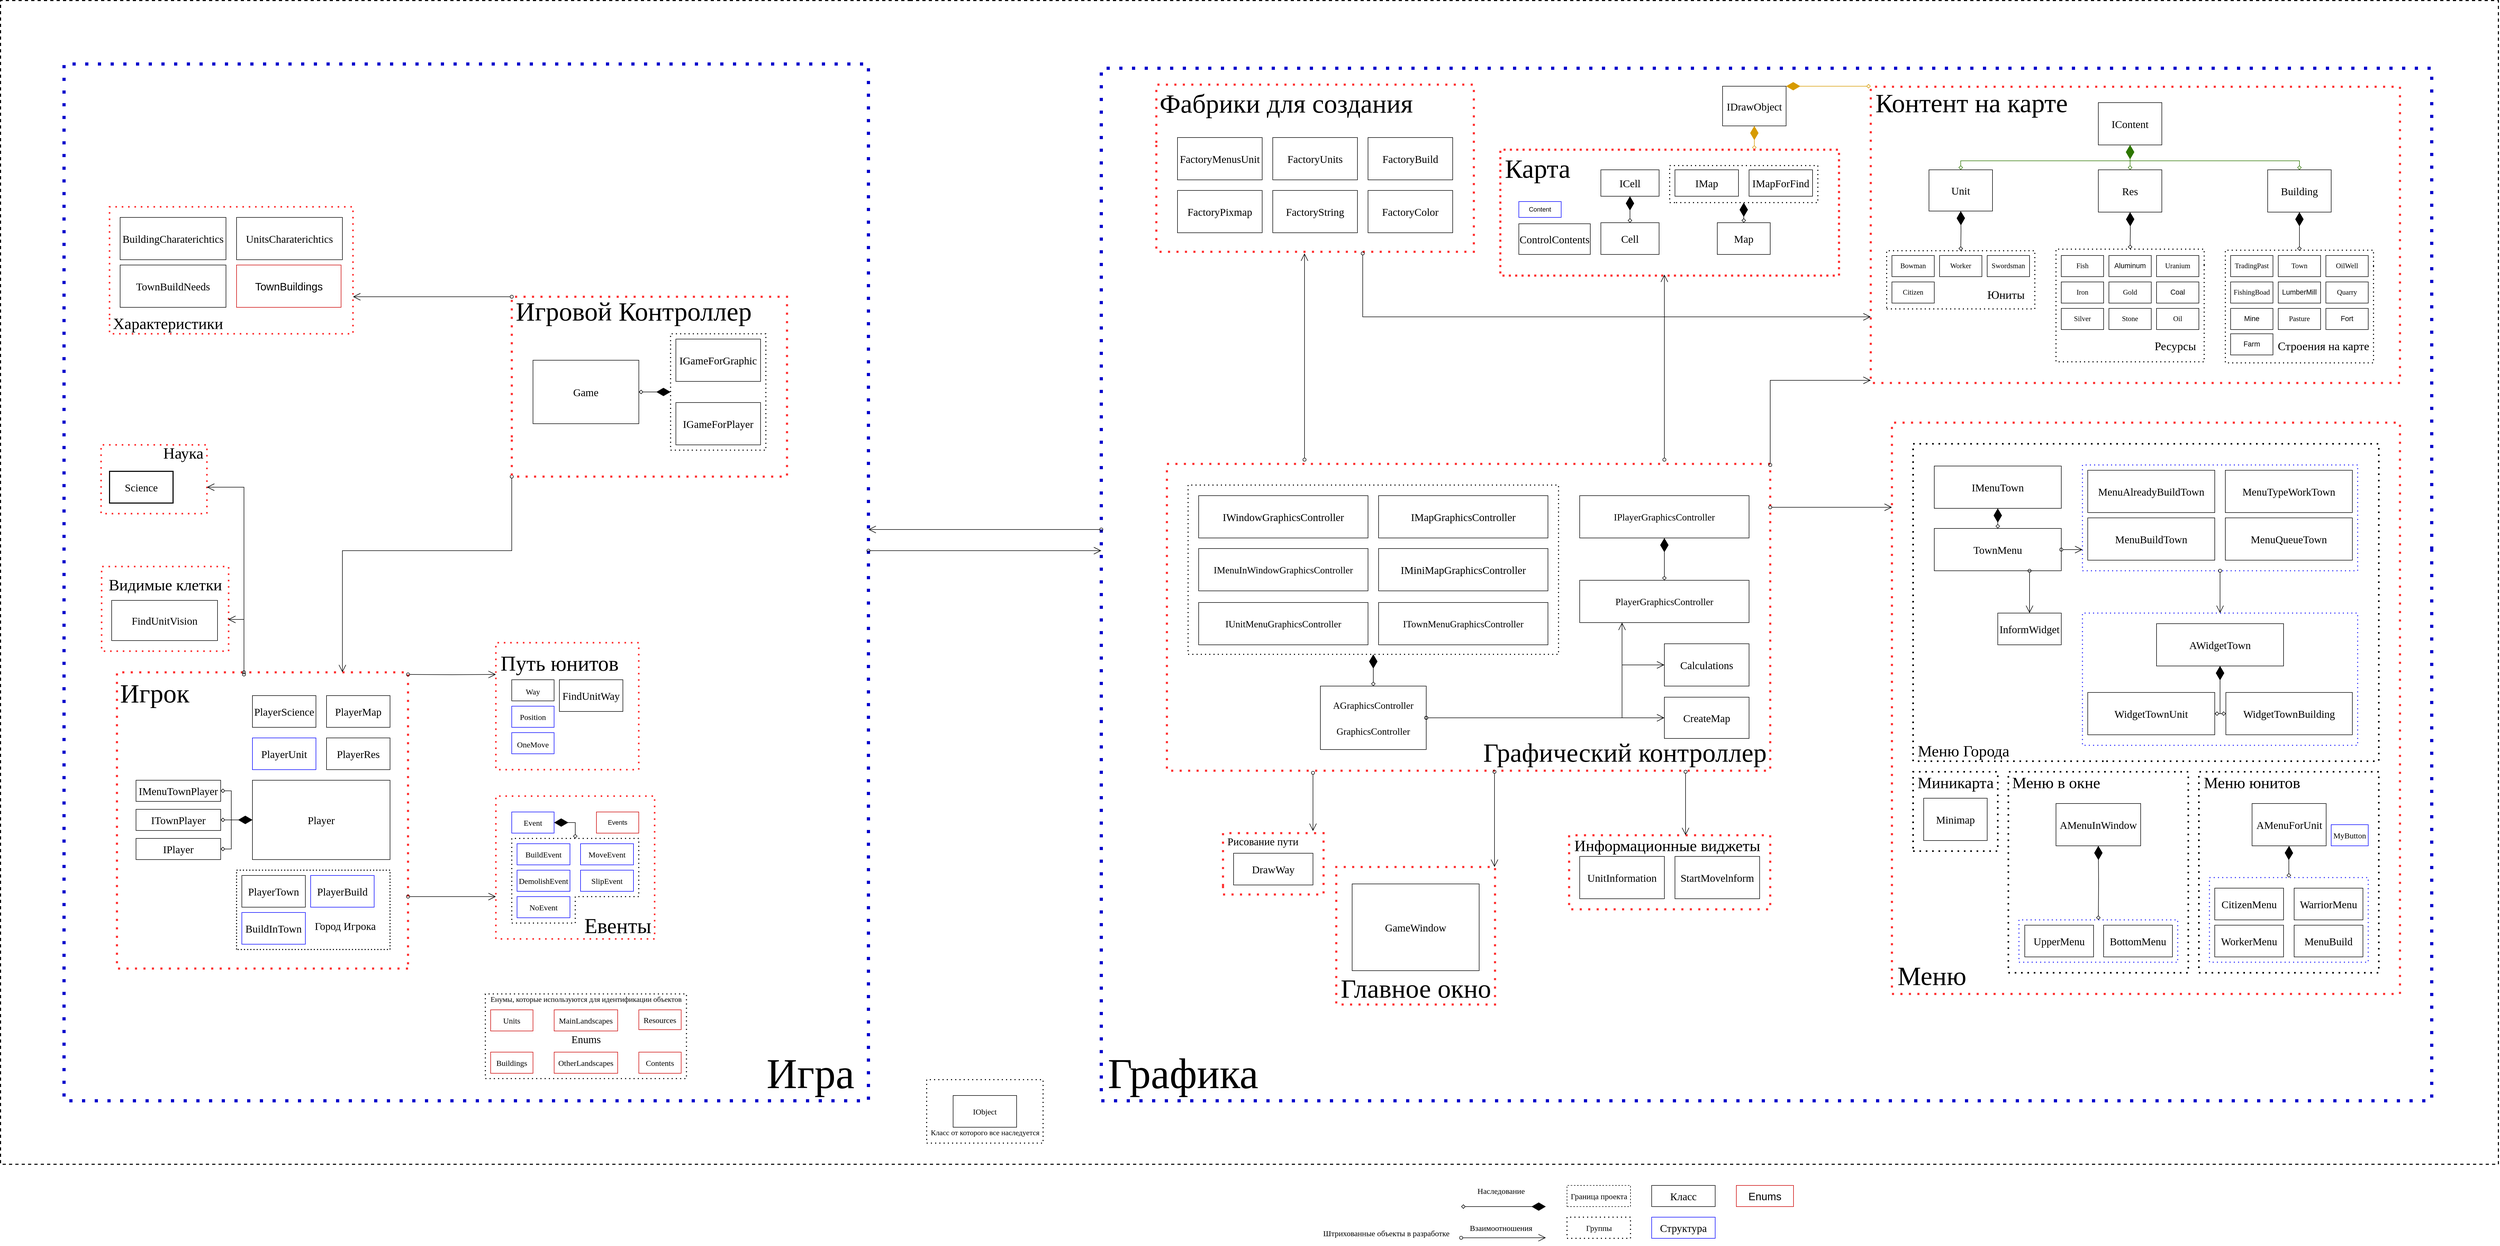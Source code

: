 <mxfile version="15.4.1" type="device"><diagram id="xUaOWn-8elV5BCmtDt_H" name="Page-1"><mxGraphModel dx="3454" dy="1980" grid="1" gridSize="10" guides="1" tooltips="1" connect="1" arrows="1" fold="1" page="1" pageScale="1" pageWidth="1654" pageHeight="2336" math="0" shadow="0"><root><mxCell id="0"/><mxCell id="1" parent="0"/><mxCell id="N8wrimOwiiMWj0VTtz6m-1" value="IMap" style="rounded=0;whiteSpace=wrap;html=1;fontSize=20;fontFamily=Times New Roman;" vertex="1" parent="1"><mxGeometry x="3284" y="400" width="120" height="50" as="geometry"/></mxCell><mxCell id="N8wrimOwiiMWj0VTtz6m-2" value="Map" style="rounded=0;whiteSpace=wrap;html=1;fontSize=20;fontFamily=Times New Roman;" vertex="1" parent="1"><mxGeometry x="3364" y="500" width="100" height="60" as="geometry"/></mxCell><mxCell id="N8wrimOwiiMWj0VTtz6m-3" value="Cell" style="rounded=0;whiteSpace=wrap;html=1;fontSize=20;fontFamily=Times New Roman;" vertex="1" parent="1"><mxGeometry x="3144" y="500" width="110" height="60" as="geometry"/></mxCell><mxCell id="N8wrimOwiiMWj0VTtz6m-4" value="IContent" style="rounded=0;whiteSpace=wrap;html=1;fontSize=20;fontFamily=Times New Roman;" vertex="1" parent="1"><mxGeometry x="4084" y="273" width="120" height="80" as="geometry"/></mxCell><mxCell id="N8wrimOwiiMWj0VTtz6m-5" value="ICell" style="rounded=0;whiteSpace=wrap;html=1;fontSize=20;fontFamily=Times New Roman;" vertex="1" parent="1"><mxGeometry x="3144" y="400" width="110" height="50" as="geometry"/></mxCell><mxCell id="N8wrimOwiiMWj0VTtz6m-6" value="Building" style="rounded=0;whiteSpace=wrap;html=1;fontSize=20;fontFamily=Times New Roman;" vertex="1" parent="1"><mxGeometry x="4404" y="400" width="120" height="80" as="geometry"/></mxCell><mxCell id="N8wrimOwiiMWj0VTtz6m-7" value="&lt;h6&gt;&lt;span style=&quot;font-weight: normal&quot;&gt;Aluminum&lt;/span&gt;&lt;/h6&gt;" style="rounded=0;whiteSpace=wrap;html=1;fontSize=20;" vertex="1" parent="1"><mxGeometry x="4104" y="562" width="80" height="40" as="geometry"/></mxCell><mxCell id="N8wrimOwiiMWj0VTtz6m-8" value="" style="endArrow=diamondThin;endFill=1;endSize=24;html=1;rounded=0;fontSize=20;edgeStyle=orthogonalEdgeStyle;entryX=0.5;entryY=1;entryDx=0;entryDy=0;startArrow=diamond;startFill=0;" edge="1" parent="1" target="N8wrimOwiiMWj0VTtz6m-6"><mxGeometry width="160" relative="1" as="geometry"><mxPoint x="4464" y="553" as="sourcePoint"/><mxPoint x="3694" y="792" as="targetPoint"/><Array as="points"><mxPoint x="4464" y="490"/><mxPoint x="4464" y="490"/></Array></mxGeometry></mxCell><mxCell id="N8wrimOwiiMWj0VTtz6m-10" value="&lt;h6&gt;&lt;span style=&quot;font-weight: normal&quot;&gt;Fort&lt;/span&gt;&lt;/h6&gt;" style="rounded=0;whiteSpace=wrap;html=1;fontSize=20;" vertex="1" parent="1"><mxGeometry x="4514" y="662" width="80" height="40" as="geometry"/></mxCell><mxCell id="N8wrimOwiiMWj0VTtz6m-11" value="&lt;h6&gt;&lt;span style=&quot;font-weight: normal&quot;&gt;FishingBoad&lt;/span&gt;&lt;/h6&gt;" style="rounded=0;whiteSpace=wrap;html=1;fontSize=20;fontFamily=Times New Roman;" vertex="1" parent="1"><mxGeometry x="4334" y="612" width="80" height="40" as="geometry"/></mxCell><mxCell id="N8wrimOwiiMWj0VTtz6m-13" value="&lt;h6&gt;&lt;span style=&quot;font-weight: normal&quot;&gt;Mine&lt;/span&gt;&lt;/h6&gt;" style="rounded=0;whiteSpace=wrap;html=1;fontSize=20;" vertex="1" parent="1"><mxGeometry x="4334" y="662" width="80" height="40" as="geometry"/></mxCell><mxCell id="N8wrimOwiiMWj0VTtz6m-14" value="&lt;h6&gt;&lt;span style=&quot;font-weight: normal&quot;&gt;Pasture&lt;/span&gt;&lt;/h6&gt;" style="rounded=0;whiteSpace=wrap;html=1;fontFamily=Times New Roman;fontSize=20;" vertex="1" parent="1"><mxGeometry x="4424" y="662" width="80" height="40" as="geometry"/></mxCell><mxCell id="N8wrimOwiiMWj0VTtz6m-15" value="&lt;h6&gt;&lt;span style=&quot;font-weight: normal&quot;&gt;Quarry&lt;/span&gt;&lt;/h6&gt;" style="rounded=0;whiteSpace=wrap;html=1;fontFamily=Times New Roman;fontSize=20;" vertex="1" parent="1"><mxGeometry x="4514" y="612" width="80" height="40" as="geometry"/></mxCell><mxCell id="N8wrimOwiiMWj0VTtz6m-16" value="&lt;h6&gt;&lt;span style=&quot;font-weight: normal&quot;&gt;TradingPast&lt;/span&gt;&lt;/h6&gt;" style="rounded=0;whiteSpace=wrap;html=1;fontFamily=Times New Roman;fontSize=20;" vertex="1" parent="1"><mxGeometry x="4334" y="562" width="80" height="40" as="geometry"/></mxCell><mxCell id="N8wrimOwiiMWj0VTtz6m-23" value="&lt;h6&gt;&lt;span style=&quot;font-weight: normal&quot;&gt;Fish&lt;/span&gt;&lt;/h6&gt;" style="rounded=0;whiteSpace=wrap;html=1;fontFamily=Times New Roman;fontSize=20;" vertex="1" parent="1"><mxGeometry x="4014" y="562" width="80" height="40" as="geometry"/></mxCell><mxCell id="N8wrimOwiiMWj0VTtz6m-24" value="&lt;h6&gt;&lt;span style=&quot;font-weight: normal&quot;&gt;Gold&lt;/span&gt;&lt;/h6&gt;" style="rounded=0;whiteSpace=wrap;html=1;fontFamily=Times New Roman;fontSize=20;" vertex="1" parent="1"><mxGeometry x="4104" y="612" width="80" height="40" as="geometry"/></mxCell><mxCell id="N8wrimOwiiMWj0VTtz6m-25" value="&lt;h6&gt;&lt;span style=&quot;font-weight: normal&quot;&gt;Iron&lt;/span&gt;&lt;/h6&gt;" style="rounded=0;whiteSpace=wrap;html=1;fontFamily=Times New Roman;fontSize=20;" vertex="1" parent="1"><mxGeometry x="4014" y="612" width="80" height="40" as="geometry"/></mxCell><mxCell id="N8wrimOwiiMWj0VTtz6m-26" value="&lt;h6&gt;&lt;span style=&quot;font-weight: normal&quot;&gt;Oil&lt;/span&gt;&lt;/h6&gt;" style="rounded=0;whiteSpace=wrap;html=1;fontFamily=Times New Roman;fontSize=20;" vertex="1" parent="1"><mxGeometry x="4194" y="662" width="80" height="40" as="geometry"/></mxCell><mxCell id="N8wrimOwiiMWj0VTtz6m-27" value="&lt;h6&gt;&lt;span style=&quot;font-weight: normal&quot;&gt;Silver&lt;/span&gt;&lt;/h6&gt;" style="rounded=0;whiteSpace=wrap;html=1;fontFamily=Times New Roman;fontSize=20;" vertex="1" parent="1"><mxGeometry x="4014" y="662" width="80" height="40" as="geometry"/></mxCell><mxCell id="N8wrimOwiiMWj0VTtz6m-28" value="&lt;h6&gt;&lt;span style=&quot;font-weight: normal&quot;&gt;Stone&lt;/span&gt;&lt;/h6&gt;" style="rounded=0;whiteSpace=wrap;html=1;fontFamily=Times New Roman;fontSize=20;" vertex="1" parent="1"><mxGeometry x="4104" y="662" width="80" height="40" as="geometry"/></mxCell><mxCell id="N8wrimOwiiMWj0VTtz6m-29" value="" style="endArrow=diamondThin;endFill=1;endSize=24;html=1;rounded=0;fontFamily=Times New Roman;fontSize=20;edgeStyle=orthogonalEdgeStyle;entryX=0.5;entryY=1;entryDx=0;entryDy=0;startArrow=diamond;startFill=0;" edge="1" parent="1" target="N8wrimOwiiMWj0VTtz6m-47"><mxGeometry width="160" relative="1" as="geometry"><mxPoint x="4144" y="550" as="sourcePoint"/><mxPoint x="3944" y="612" as="targetPoint"/></mxGeometry></mxCell><mxCell id="N8wrimOwiiMWj0VTtz6m-37" value="&lt;h6&gt;&lt;span style=&quot;font-weight: normal&quot;&gt;Citizen&lt;/span&gt;&lt;/h6&gt;" style="rounded=0;whiteSpace=wrap;html=1;fontFamily=Times New Roman;fontSize=20;" vertex="1" parent="1"><mxGeometry x="3694" y="612" width="80" height="40" as="geometry"/></mxCell><mxCell id="N8wrimOwiiMWj0VTtz6m-38" value="&lt;h6&gt;&lt;span style=&quot;font-weight: normal&quot;&gt;Swordsman&lt;/span&gt;&lt;/h6&gt;" style="rounded=0;whiteSpace=wrap;html=1;fontFamily=Times New Roman;fontSize=20;" vertex="1" parent="1"><mxGeometry x="3874" y="562" width="80" height="40" as="geometry"/></mxCell><mxCell id="N8wrimOwiiMWj0VTtz6m-39" value="" style="endArrow=diamondThin;endFill=1;endSize=24;html=1;rounded=0;fontFamily=Times New Roman;fontSize=20;edgeStyle=orthogonalEdgeStyle;entryX=0.5;entryY=1;entryDx=0;entryDy=0;startArrow=diamond;startFill=0;" edge="1" parent="1" target="N8wrimOwiiMWj0VTtz6m-49"><mxGeometry width="160" relative="1" as="geometry"><mxPoint x="3824" y="553" as="sourcePoint"/><mxPoint x="3894" y="492" as="targetPoint"/><Array as="points"/></mxGeometry></mxCell><mxCell id="N8wrimOwiiMWj0VTtz6m-42" value="" style="endArrow=diamondThin;endFill=1;endSize=24;html=1;rounded=0;fontFamily=Times New Roman;fontSize=20;edgeStyle=orthogonalEdgeStyle;exitX=0.5;exitY=0;exitDx=0;exitDy=0;entryX=0.5;entryY=1;entryDx=0;entryDy=0;fillColor=#60a917;strokeColor=#2D7600;startArrow=diamond;startFill=0;" edge="1" parent="1" source="N8wrimOwiiMWj0VTtz6m-47" target="N8wrimOwiiMWj0VTtz6m-4"><mxGeometry width="160" relative="1" as="geometry"><mxPoint x="3874" y="372" as="sourcePoint"/><mxPoint x="3874" y="342" as="targetPoint"/><Array as="points"><mxPoint x="4144" y="400"/><mxPoint x="4144" y="373"/></Array></mxGeometry></mxCell><mxCell id="N8wrimOwiiMWj0VTtz6m-44" value="" style="endArrow=diamondThin;endFill=1;endSize=24;html=1;rounded=0;fontFamily=Times New Roman;fontSize=20;edgeStyle=orthogonalEdgeStyle;entryX=0.5;entryY=1;entryDx=0;entryDy=0;startArrow=diamond;startFill=0;exitX=0.5;exitY=0;exitDx=0;exitDy=0;" edge="1" parent="1" target="N8wrimOwiiMWj0VTtz6m-5" source="N8wrimOwiiMWj0VTtz6m-3"><mxGeometry width="160" relative="1" as="geometry"><mxPoint x="3349" y="492" as="sourcePoint"/><mxPoint x="3389" y="474" as="targetPoint"/><Array as="points"/></mxGeometry></mxCell><mxCell id="N8wrimOwiiMWj0VTtz6m-45" value="" style="endArrow=diamondThin;endFill=1;endSize=24;html=1;rounded=0;fontFamily=Times New Roman;fontSize=20;edgeStyle=orthogonalEdgeStyle;exitX=0.5;exitY=0;exitDx=0;exitDy=0;startArrow=diamond;startFill=0;" edge="1" parent="1" source="N8wrimOwiiMWj0VTtz6m-2"><mxGeometry width="160" relative="1" as="geometry"><mxPoint x="3009" y="486" as="sourcePoint"/><mxPoint x="3414" y="462" as="targetPoint"/></mxGeometry></mxCell><mxCell id="N8wrimOwiiMWj0VTtz6m-46" value="IDrawObject" style="rounded=0;whiteSpace=wrap;html=1;fontFamily=Times New Roman;fontSize=20;" vertex="1" parent="1"><mxGeometry x="3374" y="242" width="120" height="75" as="geometry"/></mxCell><mxCell id="N8wrimOwiiMWj0VTtz6m-47" value="Res" style="rounded=0;whiteSpace=wrap;html=1;fontSize=20;fontFamily=Times New Roman;" vertex="1" parent="1"><mxGeometry x="4084" y="400" width="120" height="80" as="geometry"/></mxCell><mxCell id="N8wrimOwiiMWj0VTtz6m-49" value="Unit" style="rounded=0;whiteSpace=wrap;html=1;fontSize=20;fontFamily=Times New Roman;" vertex="1" parent="1"><mxGeometry x="3764" y="400" width="120" height="78" as="geometry"/></mxCell><mxCell id="N8wrimOwiiMWj0VTtz6m-51" value="" style="endArrow=diamondThin;endFill=1;endSize=24;html=1;rounded=0;fontFamily=Times New Roman;fontSize=20;edgeStyle=orthogonalEdgeStyle;entryX=0.5;entryY=1;entryDx=0;entryDy=0;fillColor=#ffe6cc;strokeColor=#d79b00;startArrow=diamond;startFill=0;" edge="1" parent="1" target="N8wrimOwiiMWj0VTtz6m-46"><mxGeometry width="160" relative="1" as="geometry"><mxPoint x="3434" y="362" as="sourcePoint"/><mxPoint x="3274" y="464" as="targetPoint"/><Array as="points"><mxPoint x="3434" y="322"/></Array></mxGeometry></mxCell><mxCell id="N8wrimOwiiMWj0VTtz6m-59" value="&lt;font style=&quot;font-size: 18px&quot;&gt;AGraphicsController&lt;br&gt;&lt;br&gt;GraphicsController&lt;br&gt;&lt;/font&gt;" style="rounded=0;whiteSpace=wrap;html=1;fontFamily=Times New Roman;fontSize=20;" vertex="1" parent="1"><mxGeometry x="2614" y="1376" width="200" height="120" as="geometry"/></mxCell><mxCell id="N8wrimOwiiMWj0VTtz6m-60" value="&lt;font style=&quot;font-size: 20px&quot;&gt;IMapGraphicsController&lt;/font&gt;" style="rounded=0;whiteSpace=wrap;html=1;fontFamily=Times New Roman;fontSize=20;" vertex="1" parent="1"><mxGeometry x="2724" y="1016" width="320" height="80" as="geometry"/></mxCell><mxCell id="N8wrimOwiiMWj0VTtz6m-64" value="Calculations" style="rounded=0;whiteSpace=wrap;html=1;fontFamily=Times New Roman;fontSize=20;" vertex="1" parent="1"><mxGeometry x="3264" y="1296" width="160" height="80" as="geometry"/></mxCell><mxCell id="N8wrimOwiiMWj0VTtz6m-66" value="ControlContents" style="rounded=0;whiteSpace=wrap;html=1;fontFamily=Times New Roman;fontSize=20;" vertex="1" parent="1"><mxGeometry x="2989" y="502" width="135" height="58" as="geometry"/></mxCell><mxCell id="N8wrimOwiiMWj0VTtz6m-69" value="FactoryBuild" style="rounded=0;whiteSpace=wrap;html=1;fontFamily=Times New Roman;fontSize=20;" vertex="1" parent="1"><mxGeometry x="2704" y="339" width="160" height="80" as="geometry"/></mxCell><mxCell id="N8wrimOwiiMWj0VTtz6m-70" value="FactoryMenusUnit" style="rounded=0;whiteSpace=wrap;html=1;fontFamily=Times New Roman;fontSize=20;" vertex="1" parent="1"><mxGeometry x="2344" y="339" width="160" height="80" as="geometry"/></mxCell><mxCell id="N8wrimOwiiMWj0VTtz6m-71" value="FactoryUnits" style="rounded=0;whiteSpace=wrap;html=1;fontFamily=Times New Roman;fontSize=20;" vertex="1" parent="1"><mxGeometry x="2524" y="339" width="160" height="80" as="geometry"/></mxCell><mxCell id="N8wrimOwiiMWj0VTtz6m-75" value="FactoryPixmap" style="rounded=0;whiteSpace=wrap;html=1;fontFamily=Times New Roman;fontSize=20;" vertex="1" parent="1"><mxGeometry x="2344" y="439" width="160" height="80" as="geometry"/></mxCell><mxCell id="N8wrimOwiiMWj0VTtz6m-80" value="CreateMap" style="rounded=0;whiteSpace=wrap;html=1;fontFamily=Times New Roman;fontSize=20;" vertex="1" parent="1"><mxGeometry x="3264" y="1397" width="160" height="78" as="geometry"/></mxCell><mxCell id="N8wrimOwiiMWj0VTtz6m-82" value="GameWindow" style="rounded=0;whiteSpace=wrap;html=1;fontFamily=Times New Roman;fontSize=20;" vertex="1" parent="1"><mxGeometry x="2674" y="1750" width="240" height="164" as="geometry"/></mxCell><mxCell id="N8wrimOwiiMWj0VTtz6m-83" value="&lt;span style=&quot;font-size: 20px&quot;&gt;I&lt;/span&gt;Window&lt;span style=&quot;font-size: 20px&quot;&gt;GraphicsController&lt;/span&gt;" style="rounded=0;whiteSpace=wrap;html=1;fontFamily=Times New Roman;fontSize=20;" vertex="1" parent="1"><mxGeometry x="2384" y="1016" width="320" height="80" as="geometry"/></mxCell><mxCell id="N8wrimOwiiMWj0VTtz6m-95" value="&lt;h6&gt;&lt;span style=&quot;font-weight: normal&quot;&gt;Town&lt;/span&gt;&lt;/h6&gt;" style="rounded=0;whiteSpace=wrap;html=1;fontFamily=Times New Roman;fontSize=20;" vertex="1" parent="1"><mxGeometry x="4424" y="562" width="80" height="40" as="geometry"/></mxCell><mxCell id="N8wrimOwiiMWj0VTtz6m-96" value="&lt;h6&gt;&lt;span style=&quot;font-weight: normal&quot;&gt;OilWell&lt;/span&gt;&lt;/h6&gt;" style="rounded=0;whiteSpace=wrap;html=1;fontFamily=Times New Roman;fontSize=20;" vertex="1" parent="1"><mxGeometry x="4514" y="562" width="80" height="40" as="geometry"/></mxCell><mxCell id="N8wrimOwiiMWj0VTtz6m-97" value="&lt;h6&gt;&lt;span style=&quot;font-weight: normal&quot;&gt;Farm&lt;/span&gt;&lt;/h6&gt;" style="rounded=0;whiteSpace=wrap;html=1;fontSize=20;" vertex="1" parent="1"><mxGeometry x="4334" y="710" width="80" height="40" as="geometry"/></mxCell><mxCell id="N8wrimOwiiMWj0VTtz6m-101" value="&lt;h6&gt;&lt;span style=&quot;font-weight: normal&quot;&gt;Bowman&lt;/span&gt;&lt;/h6&gt;" style="rounded=0;whiteSpace=wrap;html=1;fontFamily=Times New Roman;fontSize=20;" vertex="1" parent="1"><mxGeometry x="3694" y="562" width="80" height="40" as="geometry"/></mxCell><mxCell id="N8wrimOwiiMWj0VTtz6m-102" value="&lt;h6&gt;&lt;span style=&quot;font-weight: normal&quot;&gt;Worker&lt;/span&gt;&lt;/h6&gt;" style="rounded=0;whiteSpace=wrap;html=1;fontFamily=Times New Roman;fontSize=20;" vertex="1" parent="1"><mxGeometry x="3784" y="562" width="80" height="40" as="geometry"/></mxCell><mxCell id="N8wrimOwiiMWj0VTtz6m-104" value="&lt;h6&gt;&lt;span style=&quot;font-weight: normal&quot;&gt;Coal&lt;/span&gt;&lt;/h6&gt;" style="rounded=0;whiteSpace=wrap;html=1;fontSize=20;" vertex="1" parent="1"><mxGeometry x="4194" y="612" width="80" height="40" as="geometry"/></mxCell><mxCell id="N8wrimOwiiMWj0VTtz6m-105" value="&lt;h6&gt;&lt;span style=&quot;font-weight: normal&quot;&gt;Uranium&lt;/span&gt;&lt;/h6&gt;" style="rounded=0;whiteSpace=wrap;html=1;fontFamily=Times New Roman;fontSize=20;" vertex="1" parent="1"><mxGeometry x="4194" y="562" width="80" height="40" as="geometry"/></mxCell><mxCell id="N8wrimOwiiMWj0VTtz6m-131" value="AMenuForUnit" style="rounded=0;whiteSpace=wrap;html=1;fontFamily=Times New Roman;fontSize=20;" vertex="1" parent="1"><mxGeometry x="4374.5" y="1598" width="140" height="80" as="geometry"/></mxCell><mxCell id="N8wrimOwiiMWj0VTtz6m-132" value="AMenuInWindow" style="rounded=0;whiteSpace=wrap;html=1;fontFamily=Times New Roman;fontSize=20;" vertex="1" parent="1"><mxGeometry x="4004" y="1598" width="160" height="80" as="geometry"/></mxCell><mxCell id="N8wrimOwiiMWj0VTtz6m-133" value="BottomMenu" style="rounded=0;whiteSpace=wrap;html=1;fontFamily=Times New Roman;fontSize=20;" vertex="1" parent="1"><mxGeometry x="4094" y="1828" width="130" height="60" as="geometry"/></mxCell><mxCell id="N8wrimOwiiMWj0VTtz6m-134" value="CitizenMenu" style="rounded=0;whiteSpace=wrap;html=1;fontFamily=Times New Roman;fontSize=20;" vertex="1" parent="1"><mxGeometry x="4304" y="1758" width="130" height="60" as="geometry"/></mxCell><mxCell id="N8wrimOwiiMWj0VTtz6m-135" value="UpperMenu" style="rounded=0;whiteSpace=wrap;html=1;fontFamily=Times New Roman;fontSize=20;" vertex="1" parent="1"><mxGeometry x="3945" y="1828" width="130" height="60" as="geometry"/></mxCell><mxCell id="N8wrimOwiiMWj0VTtz6m-136" value="WorkerMenu" style="rounded=0;whiteSpace=wrap;html=1;fontFamily=Times New Roman;fontSize=20;" vertex="1" parent="1"><mxGeometry x="4304" y="1828" width="130" height="60" as="geometry"/></mxCell><mxCell id="N8wrimOwiiMWj0VTtz6m-137" value="Minimap" style="rounded=0;whiteSpace=wrap;html=1;fontFamily=Times New Roman;fontSize=20;" vertex="1" parent="1"><mxGeometry x="3754" y="1588" width="120" height="80" as="geometry"/></mxCell><mxCell id="N8wrimOwiiMWj0VTtz6m-148" value="&lt;span style=&quot;font-size: 18px&quot;&gt;I&lt;/span&gt;&lt;span style=&quot;font-size: 18px&quot;&gt;Unit&lt;/span&gt;&lt;span style=&quot;font-size: 18px&quot;&gt;Menu&lt;/span&gt;&lt;span style=&quot;font-size: 18px&quot;&gt;GraphicsController&lt;/span&gt;&lt;span style=&quot;color: rgba(0 , 0 , 0 , 0) ; font-family: monospace ; font-size: 0px&quot;&gt;%3CmxGraphModel%3E%3Croot%3E%3CmxCell%20id%3D%220%22%2F%3E%3CmxCell%20id%3D%221%22%20parent%3D%220%22%2F%3E%3CmxCell%20id%3D%222%22%20value%3D%22%22%20style%3D%22endArrow%3DdiamondThin%3BendFill%3D1%3BendSize%3D24%3Bhtml%3D1%3Brounded%3D0%3BfontFamily%3DTimes%20New%20Roman%3BfontSize%3D20%3BedgeStyle%3DorthogonalEdgeStyle%3BentryX%3D0.5%3BentryY%3D1%3BentryDx%3D0%3BentryDy%3D0%3BexitX%3D0%3BexitY%3D0.75%3BexitDx%3D0%3BexitDy%3D0%3BstartArrow%3Ddiamond%3BstartFill%3D0%3B%22%20edge%3D%221%22%20parent%3D%221%22%3E%3CmxGeometry%20width%3D%22160%22%20relative%3D%221%22%20as%3D%22geometry%22%3E%3CmxPoint%20x%3D%221040%22%20y%3D%221170%22%20as%3D%22sourcePoint%22%2F%3E%3CmxPoint%20x%3D%22600%22%20y%3D%22240%22%20as%3D%22targetPoint%22%2F%3E%3CArray%20as%3D%22points%22%3E%3CmxPoint%20x%3D%22600%22%20y%3D%221170%22%2F%3E%3C%2FArray%3E%3C%2FmxGeometry%3E%3C%2FmxCell%3E%3C%2Froot%3E%3C%2FmxGraphModel%3E&lt;/span&gt;" style="rounded=0;whiteSpace=wrap;html=1;fontFamily=Times New Roman;fontSize=20;" vertex="1" parent="1"><mxGeometry x="2384" y="1218" width="320" height="80" as="geometry"/></mxCell><mxCell id="N8wrimOwiiMWj0VTtz6m-149" value="&lt;span style=&quot;font-size: 18px&quot;&gt;I&lt;/span&gt;&lt;span style=&quot;font-size: 18px&quot;&gt;Player&lt;/span&gt;&lt;span style=&quot;font-size: 18px&quot;&gt;GraphicsController&lt;/span&gt;" style="rounded=0;whiteSpace=wrap;html=1;fontFamily=Times New Roman;fontSize=20;" vertex="1" parent="1"><mxGeometry x="3104" y="1016" width="320" height="80" as="geometry"/></mxCell><mxCell id="N8wrimOwiiMWj0VTtz6m-150" value="IMiniMapGraphicsController" style="rounded=0;whiteSpace=wrap;html=1;fontFamily=Times New Roman;fontSize=20;" vertex="1" parent="1"><mxGeometry x="2724" y="1116" width="320" height="80" as="geometry"/></mxCell><mxCell id="N8wrimOwiiMWj0VTtz6m-157" value="&lt;span style=&quot;font-size: 18px&quot;&gt;I&lt;/span&gt;&lt;span style=&quot;font-size: 18px&quot;&gt;MenuInWindow&lt;/span&gt;&lt;span style=&quot;font-size: 18px&quot;&gt;GraphicsController&lt;/span&gt;" style="rounded=0;whiteSpace=wrap;html=1;fontFamily=Times New Roman;fontSize=20;" vertex="1" parent="1"><mxGeometry x="2384" y="1116" width="320" height="80" as="geometry"/></mxCell><mxCell id="N8wrimOwiiMWj0VTtz6m-161" value="IGameForGraphic" style="rounded=0;whiteSpace=wrap;html=1;fontFamily=Times New Roman;fontSize=20;" vertex="1" parent="1"><mxGeometry x="1396.14" y="720" width="160" height="80" as="geometry"/></mxCell><mxCell id="N8wrimOwiiMWj0VTtz6m-162" value="IGameForPlayer" style="rounded=0;whiteSpace=wrap;html=1;fontFamily=Times New Roman;fontSize=20;" vertex="1" parent="1"><mxGeometry x="1396.14" y="840" width="160" height="80" as="geometry"/></mxCell><mxCell id="N8wrimOwiiMWj0VTtz6m-163" value="Game" style="rounded=0;whiteSpace=wrap;html=1;fontFamily=Times New Roman;fontSize=20;" vertex="1" parent="1"><mxGeometry x="1126.14" y="760" width="200" height="120" as="geometry"/></mxCell><mxCell id="N8wrimOwiiMWj0VTtz6m-170" value="IPlayer" style="rounded=0;whiteSpace=wrap;html=1;fontFamily=Times New Roman;fontSize=20;" vertex="1" parent="1"><mxGeometry x="376" y="1664" width="160" height="40" as="geometry"/></mxCell><mxCell id="N8wrimOwiiMWj0VTtz6m-171" value="Player" style="rounded=0;whiteSpace=wrap;html=1;fontFamily=Times New Roman;fontSize=20;" vertex="1" parent="1"><mxGeometry x="596" y="1554" width="260" height="150" as="geometry"/></mxCell><mxCell id="N8wrimOwiiMWj0VTtz6m-176" value="" style="endArrow=diamondThin;endFill=1;endSize=24;html=1;rounded=0;fontFamily=Times New Roman;fontSize=20;edgeStyle=orthogonalEdgeStyle;exitX=1;exitY=0.5;exitDx=0;exitDy=0;startArrow=diamond;startFill=0;" edge="1" parent="1" source="N8wrimOwiiMWj0VTtz6m-163"><mxGeometry width="160" relative="1" as="geometry"><mxPoint x="436.14" y="980" as="sourcePoint"/><mxPoint x="1386.14" y="820" as="targetPoint"/></mxGeometry></mxCell><mxCell id="N8wrimOwiiMWj0VTtz6m-179" value="&lt;font face=&quot;Times New Roman&quot; style=&quot;font-size: 20px&quot;&gt;DrawWay&lt;/font&gt;" style="rounded=0;whiteSpace=wrap;html=1;" vertex="1" parent="1"><mxGeometry x="2450" y="1692" width="150" height="60" as="geometry"/></mxCell><mxCell id="N8wrimOwiiMWj0VTtz6m-183" value="FindUnitWay" style="rounded=0;whiteSpace=wrap;html=1;fontFamily=Times New Roman;fontSize=20;" vertex="1" parent="1"><mxGeometry x="1176" y="1364" width="120" height="60" as="geometry"/></mxCell><mxCell id="N8wrimOwiiMWj0VTtz6m-185" value="&lt;font style=&quot;font-size: 15px&quot;&gt;Way&lt;/font&gt;" style="rounded=0;whiteSpace=wrap;html=1;fontFamily=Times New Roman;fontSize=20;" vertex="1" parent="1"><mxGeometry x="1086" y="1364" width="80" height="40" as="geometry"/></mxCell><mxCell id="N8wrimOwiiMWj0VTtz6m-186" value="&lt;font style=&quot;font-size: 15px&quot;&gt;OneMove&lt;/font&gt;" style="rounded=0;whiteSpace=wrap;html=1;fontFamily=Times New Roman;fontSize=20;strokeColor=#0000FF;" vertex="1" parent="1"><mxGeometry x="1086" y="1464" width="80" height="40" as="geometry"/></mxCell><mxCell id="N8wrimOwiiMWj0VTtz6m-187" value="Position" style="rounded=0;whiteSpace=wrap;html=1;fontFamily=Times New Roman;fontSize=15;strokeColor=#0000FF;" vertex="1" parent="1"><mxGeometry x="1086" y="1414" width="80" height="40" as="geometry"/></mxCell><mxCell id="N8wrimOwiiMWj0VTtz6m-188" value="" style="endArrow=none;dashed=1;html=1;dashPattern=1 3;strokeWidth=3;rounded=0;fontFamily=Times New Roman;fontSize=15;edgeStyle=orthogonalEdgeStyle;strokeColor=#FF3333;" edge="1" parent="1"><mxGeometry width="50" height="50" relative="1" as="geometry"><mxPoint x="1146" y="1534" as="sourcePoint"/><mxPoint x="1146" y="1534" as="targetPoint"/><Array as="points"><mxPoint x="1326" y="1534"/><mxPoint x="1326" y="1294"/><mxPoint x="1056" y="1294"/><mxPoint x="1056" y="1534"/></Array></mxGeometry></mxCell><mxCell id="N8wrimOwiiMWj0VTtz6m-189" value="Event" style="rounded=0;whiteSpace=wrap;html=1;fontFamily=Times New Roman;fontSize=15;strokeColor=#0000FF;" vertex="1" parent="1"><mxGeometry x="1086" y="1614" width="80" height="40" as="geometry"/></mxCell><mxCell id="N8wrimOwiiMWj0VTtz6m-190" value="MoveEvent" style="rounded=0;whiteSpace=wrap;html=1;fontFamily=Times New Roman;fontSize=15;strokeColor=#0000FF;" vertex="1" parent="1"><mxGeometry x="1216" y="1674" width="100" height="40" as="geometry"/></mxCell><mxCell id="N8wrimOwiiMWj0VTtz6m-191" value="BuildEvent" style="rounded=0;whiteSpace=wrap;html=1;fontFamily=Times New Roman;fontSize=15;strokeColor=#0000FF;" vertex="1" parent="1"><mxGeometry x="1096" y="1674" width="100" height="40" as="geometry"/></mxCell><mxCell id="N8wrimOwiiMWj0VTtz6m-192" value="SlipEvent" style="rounded=0;whiteSpace=wrap;html=1;fontFamily=Times New Roman;fontSize=15;strokeColor=#0000FF;" vertex="1" parent="1"><mxGeometry x="1216" y="1724" width="100" height="40" as="geometry"/></mxCell><mxCell id="N8wrimOwiiMWj0VTtz6m-193" value="" style="endArrow=diamondThin;endFill=1;endSize=24;html=1;rounded=0;fontFamily=Times New Roman;fontSize=15;edgeStyle=orthogonalEdgeStyle;entryX=1;entryY=0.5;entryDx=0;entryDy=0;startArrow=diamond;startFill=0;" edge="1" parent="1" target="N8wrimOwiiMWj0VTtz6m-189"><mxGeometry width="160" relative="1" as="geometry"><mxPoint x="1206" y="1664" as="sourcePoint"/><mxPoint x="666" y="2014" as="targetPoint"/><Array as="points"><mxPoint x="1206" y="1634"/></Array></mxGeometry></mxCell><mxCell id="N8wrimOwiiMWj0VTtz6m-196" value="" style="endArrow=none;dashed=1;html=1;dashPattern=1 3;strokeWidth=2;rounded=0;fontFamily=Times New Roman;fontSize=15;edgeStyle=orthogonalEdgeStyle;strokeColor=#3333FF;" edge="1" parent="1"><mxGeometry width="50" height="50" relative="1" as="geometry"><mxPoint x="4584" y="1738" as="sourcePoint"/><mxPoint x="4584" y="1738" as="targetPoint"/><Array as="points"><mxPoint x="4584" y="1738"/><mxPoint x="4294" y="1738"/><mxPoint x="4294" y="1898"/><mxPoint x="4594" y="1898"/><mxPoint x="4594" y="1738"/><mxPoint x="4584" y="1738"/></Array></mxGeometry></mxCell><mxCell id="N8wrimOwiiMWj0VTtz6m-197" value="Units" style="rounded=0;whiteSpace=wrap;html=1;fontFamily=Times New Roman;fontSize=15;strokeColor=#CC0000;" vertex="1" parent="1"><mxGeometry x="1046.14" y="1988" width="80" height="40" as="geometry"/></mxCell><mxCell id="N8wrimOwiiMWj0VTtz6m-198" value="Contents" style="rounded=0;whiteSpace=wrap;html=1;fontFamily=Times New Roman;fontSize=15;strokeColor=#CC0000;" vertex="1" parent="1"><mxGeometry x="1326.14" y="2068" width="80" height="40" as="geometry"/></mxCell><mxCell id="N8wrimOwiiMWj0VTtz6m-199" value="Buildings" style="rounded=0;whiteSpace=wrap;html=1;fontFamily=Times New Roman;fontSize=15;strokeColor=#CC0000;" vertex="1" parent="1"><mxGeometry x="1046.14" y="2068" width="80" height="40" as="geometry"/></mxCell><mxCell id="N8wrimOwiiMWj0VTtz6m-200" value="Resources" style="rounded=0;whiteSpace=wrap;html=1;fontFamily=Times New Roman;fontSize=15;strokeColor=#CC0000;" vertex="1" parent="1"><mxGeometry x="1326.14" y="1988" width="80" height="37.5" as="geometry"/></mxCell><mxCell id="N8wrimOwiiMWj0VTtz6m-201" value="MainLandscapes" style="rounded=0;whiteSpace=wrap;html=1;fontFamily=Times New Roman;fontSize=15;strokeColor=#CC0000;" vertex="1" parent="1"><mxGeometry x="1166.14" y="1988" width="120" height="40" as="geometry"/></mxCell><mxCell id="N8wrimOwiiMWj0VTtz6m-202" value="OtherLandscapes" style="rounded=0;whiteSpace=wrap;html=1;fontFamily=Times New Roman;fontSize=15;strokeColor=#CC0000;" vertex="1" parent="1"><mxGeometry x="1166.14" y="2068" width="120" height="40" as="geometry"/></mxCell><mxCell id="N8wrimOwiiMWj0VTtz6m-203" value="" style="endArrow=none;dashed=1;html=1;dashPattern=1 3;strokeWidth=2;rounded=0;fontFamily=Times New Roman;fontSize=15;edgeStyle=orthogonalEdgeStyle;" edge="1" parent="1"><mxGeometry width="50" height="50" relative="1" as="geometry"><mxPoint x="1036.14" y="2118" as="sourcePoint"/><mxPoint x="1036.14" y="2118" as="targetPoint"/><Array as="points"><mxPoint x="1416.14" y="2118"/><mxPoint x="1416.14" y="1958"/><mxPoint x="1036.14" y="1958"/></Array></mxGeometry></mxCell><mxCell id="N8wrimOwiiMWj0VTtz6m-204" value="&lt;font style=&quot;font-size: 20px&quot;&gt;Enums&lt;/font&gt;" style="text;html=1;align=center;verticalAlign=middle;resizable=0;points=[];autosize=1;strokeColor=none;fillColor=none;fontSize=15;fontFamily=Times New Roman;" vertex="1" parent="1"><mxGeometry x="1191.14" y="2028" width="70" height="30" as="geometry"/></mxCell><mxCell id="N8wrimOwiiMWj0VTtz6m-205" value="UnitsCharaterichtics" style="rounded=0;whiteSpace=wrap;html=1;fontFamily=Times New Roman;fontSize=20;" vertex="1" parent="1"><mxGeometry x="566" y="490" width="200" height="80" as="geometry"/></mxCell><mxCell id="N8wrimOwiiMWj0VTtz6m-208" value="" style="endArrow=none;dashed=1;html=1;strokeWidth=2;rounded=0;fontFamily=Times New Roman;fontSize=10;edgeStyle=orthogonalEdgeStyle;" edge="1" parent="1"><mxGeometry width="50" height="50" relative="1" as="geometry"><mxPoint x="1840" y="80" as="sourcePoint"/><mxPoint x="1840" y="80" as="targetPoint"/><Array as="points"><mxPoint x="120" y="80"/><mxPoint x="120" y="2280"/><mxPoint x="4840" y="2280"/><mxPoint x="4840" y="80"/></Array></mxGeometry></mxCell><mxCell id="N8wrimOwiiMWj0VTtz6m-217" value="" style="endArrow=open;endFill=1;endSize=12;html=1;rounded=0;fontFamily=Times New Roman;fontSize=15;edgeStyle=orthogonalEdgeStyle;startArrow=oval;startFill=0;" edge="1" parent="1"><mxGeometry width="160" relative="1" as="geometry"><mxPoint x="2880" y="2419" as="sourcePoint"/><mxPoint x="3040" y="2418.82" as="targetPoint"/><Array as="points"><mxPoint x="2880" y="2419"/></Array></mxGeometry></mxCell><mxCell id="N8wrimOwiiMWj0VTtz6m-218" value="Взаимоотношения" style="text;html=1;align=center;verticalAlign=middle;resizable=0;points=[];autosize=1;strokeColor=none;fillColor=none;fontSize=15;fontFamily=Times New Roman;" vertex="1" parent="1"><mxGeometry x="2890" y="2390" width="130" height="20" as="geometry"/></mxCell><mxCell id="N8wrimOwiiMWj0VTtz6m-219" value="" style="endArrow=diamondThin;endFill=1;endSize=24;html=1;rounded=0;fontFamily=Times New Roman;fontSize=15;edgeStyle=orthogonalEdgeStyle;startArrow=diamond;startFill=0;" edge="1" parent="1"><mxGeometry width="160" relative="1" as="geometry"><mxPoint x="2880" y="2360" as="sourcePoint"/><mxPoint x="3040" y="2360" as="targetPoint"/><Array as="points"><mxPoint x="2940" y="2360"/><mxPoint x="2940" y="2360"/></Array></mxGeometry></mxCell><mxCell id="N8wrimOwiiMWj0VTtz6m-220" value="Наследование" style="text;html=1;align=center;verticalAlign=middle;resizable=0;points=[];autosize=1;strokeColor=none;fillColor=none;fontSize=15;fontFamily=Times New Roman;" vertex="1" parent="1"><mxGeometry x="2905" y="2320" width="100" height="20" as="geometry"/></mxCell><mxCell id="N8wrimOwiiMWj0VTtz6m-221" value="" style="endArrow=none;dashed=1;html=1;rounded=0;fontFamily=Times New Roman;fontSize=15;edgeStyle=orthogonalEdgeStyle;" edge="1" parent="1"><mxGeometry width="50" height="50" relative="1" as="geometry"><mxPoint x="3080" y="2360" as="sourcePoint"/><mxPoint x="3080" y="2360" as="targetPoint"/><Array as="points"><mxPoint x="3200" y="2360"/><mxPoint x="3200" y="2320"/><mxPoint x="3080" y="2320"/><mxPoint x="3080" y="2360"/></Array></mxGeometry></mxCell><mxCell id="N8wrimOwiiMWj0VTtz6m-222" value="Граница проекта" style="text;html=1;align=center;verticalAlign=middle;resizable=0;points=[];autosize=1;strokeColor=none;fillColor=none;fontSize=15;fontFamily=Times New Roman;" vertex="1" parent="1"><mxGeometry x="3080" y="2330" width="120" height="20" as="geometry"/></mxCell><mxCell id="N8wrimOwiiMWj0VTtz6m-223" value="" style="endArrow=none;dashed=1;html=1;dashPattern=1 3;strokeWidth=2;rounded=0;fontFamily=Times New Roman;fontSize=15;edgeStyle=orthogonalEdgeStyle;" edge="1" parent="1"><mxGeometry width="50" height="50" relative="1" as="geometry"><mxPoint x="3080" y="2380" as="sourcePoint"/><mxPoint x="3080" y="2380" as="targetPoint"/><Array as="points"><mxPoint x="3080" y="2420"/><mxPoint x="3200" y="2420"/><mxPoint x="3200" y="2380"/></Array></mxGeometry></mxCell><mxCell id="N8wrimOwiiMWj0VTtz6m-224" value="Группы" style="text;html=1;align=center;verticalAlign=middle;resizable=0;points=[];autosize=1;strokeColor=none;fillColor=none;fontSize=15;fontFamily=Times New Roman;" vertex="1" parent="1"><mxGeometry x="3110" y="2390" width="60" height="20" as="geometry"/></mxCell><mxCell id="N8wrimOwiiMWj0VTtz6m-225" value="IObject" style="rounded=0;whiteSpace=wrap;html=1;fontFamily=Times New Roman;fontSize=15;" vertex="1" parent="1"><mxGeometry x="1920" y="2150" width="120" height="60" as="geometry"/></mxCell><mxCell id="N8wrimOwiiMWj0VTtz6m-226" value="&lt;font style=&quot;font-size: 14px&quot;&gt;Класс от которого все наследуется&lt;/font&gt;" style="text;html=1;align=center;verticalAlign=middle;resizable=0;points=[];autosize=1;strokeColor=none;fillColor=none;fontSize=15;fontFamily=Times New Roman;" vertex="1" parent="1"><mxGeometry x="1870" y="2210" width="220" height="20" as="geometry"/></mxCell><mxCell id="N8wrimOwiiMWj0VTtz6m-227" value="&lt;font style=&quot;font-size: 14px&quot;&gt;Енумы, которые используются для&amp;nbsp;идентификации объектов&lt;/font&gt;" style="text;html=1;align=center;verticalAlign=middle;resizable=0;points=[];autosize=1;strokeColor=none;fillColor=none;fontSize=15;fontFamily=Times New Roman;" vertex="1" parent="1"><mxGeometry x="1036.14" y="1958" width="380" height="20" as="geometry"/></mxCell><mxCell id="N8wrimOwiiMWj0VTtz6m-228" value="" style="endArrow=none;dashed=1;html=1;dashPattern=1 3;strokeWidth=2;rounded=0;fontFamily=Times New Roman;fontSize=14;edgeStyle=orthogonalEdgeStyle;" edge="1" parent="1"><mxGeometry width="50" height="50" relative="1" as="geometry"><mxPoint x="1870" y="2120" as="sourcePoint"/><mxPoint x="1870" y="2120" as="targetPoint"/><Array as="points"><mxPoint x="1870" y="2130"/><mxPoint x="1870" y="2240"/><mxPoint x="2090" y="2240"/><mxPoint x="2090" y="2120"/><mxPoint x="1950" y="2120"/></Array></mxGeometry></mxCell><mxCell id="N8wrimOwiiMWj0VTtz6m-229" value="&lt;font style=&quot;font-size: 20px&quot;&gt;PlayerUnit&lt;/font&gt;" style="rounded=0;whiteSpace=wrap;html=1;fontFamily=Times New Roman;fontSize=14;strokeColor=#0000FF;glass=0;" vertex="1" parent="1"><mxGeometry x="596" y="1474" width="120" height="60" as="geometry"/></mxCell><mxCell id="N8wrimOwiiMWj0VTtz6m-231" value="Структура" style="rounded=0;whiteSpace=wrap;html=1;glass=0;fontFamily=Times New Roman;fontSize=20;strokeColor=#0000FF;" vertex="1" parent="1"><mxGeometry x="3240" y="2380" width="120" height="40" as="geometry"/></mxCell><mxCell id="N8wrimOwiiMWj0VTtz6m-232" value="Класс" style="rounded=0;whiteSpace=wrap;html=1;glass=0;fontFamily=Times New Roman;fontSize=20;strokeColor=#000000;" vertex="1" parent="1"><mxGeometry x="3240" y="2320" width="120" height="40" as="geometry"/></mxCell><mxCell id="N8wrimOwiiMWj0VTtz6m-233" value="PlayerTown" style="rounded=0;whiteSpace=wrap;html=1;glass=0;fontFamily=Times New Roman;fontSize=20;strokeColor=#000000;" vertex="1" parent="1"><mxGeometry x="576" y="1734" width="120" height="60" as="geometry"/></mxCell><mxCell id="N8wrimOwiiMWj0VTtz6m-236" value="&lt;font style=&quot;font-size: 15px&quot;&gt;Штрихованные объекты в разработке&amp;nbsp;&lt;/font&gt;" style="text;html=1;align=center;verticalAlign=middle;resizable=0;points=[];autosize=1;strokeColor=none;fillColor=none;fontSize=10;fontFamily=Times New Roman;" vertex="1" parent="1"><mxGeometry x="2610" y="2400" width="260" height="20" as="geometry"/></mxCell><mxCell id="N8wrimOwiiMWj0VTtz6m-242" value="&lt;span style=&quot;font-size: 18px&quot;&gt;I&lt;/span&gt;&lt;span style=&quot;font-size: 18px&quot;&gt;Town&lt;/span&gt;&lt;span style=&quot;font-size: 18px&quot;&gt;Menu&lt;/span&gt;&lt;span style=&quot;font-size: 18px&quot;&gt;GraphicsController&lt;/span&gt;&lt;span style=&quot;color: rgba(0 , 0 , 0 , 0) ; font-family: monospace ; font-size: 0px&quot;&gt;%3CmxGraphModel%3E%3Croot%3E%3CmxCell%20id%3D%220%22%2F%3E%3CmxCell%20id%3D%221%22%20parent%3D%220%22%2F%3E%3CmxCell%20id%3D%222%22%20value%3D%22%22%20style%3D%22endArrow%3DdiamondThin%3BendFill%3D1%3BendSize%3D24%3Bhtml%3D1%3Brounded%3D0%3BfontFamily%3DTimes%20New%20Roman%3BfontSize%3D20%3BedgeStyle%3DorthogonalEdgeStyle%3BentryX%3D0.5%3BentryY%3D1%3BentryDx%3D0%3BentryDy%3D0%3BexitX%3D0%3BexitY%3D0.75%3BexitDx%3D0%3BexitDy%3D0%3BstartArrow%3Ddiamond%3BstartFill%3D0%3B%22%20edge%3D%221%22%20parent%3D%221%22%3E%3CmxGeometry%20width%3D%22160%22%20relative%3D%221%22%20as%3D%22geometry%22%3E%3CmxPoint%20x%3D%221040%22%20y%3D%221170%22%20as%3D%22sourcePoint%22%2F%3E%3CmxPoint%20x%3D%22600%22%20y%3D%22240%22%20as%3D%22targetPoint%22%2F%3E%3CArray%20as%3D%22points%22%3E%3CmxPoint%20x%3D%22600%22%20y%3D%221170%22%2F%3E%3C%2FArray%3E%3C%2FmxGeometry%3E%3C%2FmxCell%3E%3C%2Froot%3E%3C%2FmxGraphModel%3E&lt;/span&gt;" style="rounded=0;whiteSpace=wrap;html=1;fontFamily=Times New Roman;fontSize=20;" vertex="1" parent="1"><mxGeometry x="2724" y="1218" width="320" height="80" as="geometry"/></mxCell><mxCell id="N8wrimOwiiMWj0VTtz6m-244" value="MenuBuild" style="rounded=0;whiteSpace=wrap;html=1;fontFamily=Times New Roman;fontSize=20;" vertex="1" parent="1"><mxGeometry x="4454" y="1828" width="130" height="60" as="geometry"/></mxCell><mxCell id="N8wrimOwiiMWj0VTtz6m-245" value="DemolishEvent" style="rounded=0;whiteSpace=wrap;html=1;fontFamily=Times New Roman;fontSize=15;strokeColor=#0000FF;" vertex="1" parent="1"><mxGeometry x="1096" y="1724" width="100" height="40" as="geometry"/></mxCell><mxCell id="N8wrimOwiiMWj0VTtz6m-249" value="Content" style="rounded=0;whiteSpace=wrap;html=1;strokeColor=#0000FF;" vertex="1" parent="1"><mxGeometry x="2989" y="460" width="80" height="30" as="geometry"/></mxCell><mxCell id="N8wrimOwiiMWj0VTtz6m-251" value="MyButton" style="rounded=0;whiteSpace=wrap;html=1;fontFamily=Times New Roman;fontSize=15;strokeColor=#0000FF;" vertex="1" parent="1"><mxGeometry x="4524" y="1638" width="70" height="40" as="geometry"/></mxCell><mxCell id="N8wrimOwiiMWj0VTtz6m-253" value="Events" style="rounded=0;whiteSpace=wrap;html=1;strokeColor=#CC0000;" vertex="1" parent="1"><mxGeometry x="1246" y="1614" width="80" height="40" as="geometry"/></mxCell><mxCell id="N8wrimOwiiMWj0VTtz6m-254" value="&lt;font style=&quot;font-size: 20px&quot;&gt;Enums&lt;/font&gt;" style="rounded=0;whiteSpace=wrap;html=1;strokeColor=#CC0000;" vertex="1" parent="1"><mxGeometry x="3400" y="2320" width="108" height="40" as="geometry"/></mxCell><mxCell id="N8wrimOwiiMWj0VTtz6m-263" value="PlayerMap" style="rounded=0;whiteSpace=wrap;html=1;glass=0;fontFamily=Times New Roman;fontSize=20;strokeColor=#000000;" vertex="1" parent="1"><mxGeometry x="736" y="1394" width="120" height="60" as="geometry"/></mxCell><mxCell id="N8wrimOwiiMWj0VTtz6m-264" value="PlayerBuild" style="rounded=0;whiteSpace=wrap;html=1;glass=0;fontFamily=Times New Roman;fontSize=20;strokeColor=#0000FF;" vertex="1" parent="1"><mxGeometry x="706" y="1734" width="120" height="60" as="geometry"/></mxCell><mxCell id="N8wrimOwiiMWj0VTtz6m-265" value="PlayerRes" style="rounded=0;whiteSpace=wrap;html=1;glass=0;fontFamily=Times New Roman;fontSize=20;strokeColor=#000000;" vertex="1" parent="1"><mxGeometry x="736" y="1474" width="120" height="60" as="geometry"/></mxCell><mxCell id="N8wrimOwiiMWj0VTtz6m-266" value="PlayerScience" style="rounded=0;whiteSpace=wrap;html=1;glass=0;fontFamily=Times New Roman;fontSize=20;strokeColor=#000000;" vertex="1" parent="1"><mxGeometry x="596" y="1394" width="120" height="60" as="geometry"/></mxCell><mxCell id="N8wrimOwiiMWj0VTtz6m-267" value="ITownPlayer" style="rounded=0;whiteSpace=wrap;html=1;glass=0;fontFamily=Times New Roman;fontSize=20;strokeColor=#000000;" vertex="1" parent="1"><mxGeometry x="376" y="1609" width="160" height="40" as="geometry"/></mxCell><mxCell id="N8wrimOwiiMWj0VTtz6m-268" value="BuildInTown" style="rounded=0;whiteSpace=wrap;html=1;glass=0;fontFamily=Times New Roman;fontSize=20;strokeColor=#0000FF;" vertex="1" parent="1"><mxGeometry x="576" y="1804" width="120" height="60" as="geometry"/></mxCell><mxCell id="N8wrimOwiiMWj0VTtz6m-269" value="IMenuTownPlayer" style="rounded=0;whiteSpace=wrap;html=1;glass=0;fontFamily=Times New Roman;fontSize=20;strokeColor=#000000;" vertex="1" parent="1"><mxGeometry x="376" y="1554" width="160" height="40" as="geometry"/></mxCell><mxCell id="N8wrimOwiiMWj0VTtz6m-270" value="" style="endArrow=none;dashed=1;html=1;rounded=0;fontFamily=Times New Roman;fontSize=20;edgeStyle=orthogonalEdgeStyle;dashPattern=1 2;strokeWidth=2;" edge="1" parent="1"><mxGeometry width="50" height="50" relative="1" as="geometry"><mxPoint x="566" y="1874" as="sourcePoint"/><mxPoint x="566" y="1874" as="targetPoint"/><Array as="points"><mxPoint x="856" y="1724"/><mxPoint x="856" y="1874"/></Array></mxGeometry></mxCell><mxCell id="N8wrimOwiiMWj0VTtz6m-271" value="Город Игрока" style="text;html=1;align=center;verticalAlign=middle;resizable=0;points=[];autosize=1;strokeColor=none;fillColor=none;fontSize=20;fontFamily=Times New Roman;" vertex="1" parent="1"><mxGeometry x="706" y="1814" width="130" height="30" as="geometry"/></mxCell><mxCell id="N8wrimOwiiMWj0VTtz6m-272" value="" style="endArrow=diamondThin;endFill=1;endSize=24;html=1;rounded=0;fontFamily=Times New Roman;fontSize=20;edgeStyle=orthogonalEdgeStyle;exitX=1;exitY=0.5;exitDx=0;exitDy=0;entryX=0;entryY=0.5;entryDx=0;entryDy=0;startArrow=diamond;startFill=0;" edge="1" parent="1" source="N8wrimOwiiMWj0VTtz6m-170" target="N8wrimOwiiMWj0VTtz6m-171"><mxGeometry width="160" relative="1" as="geometry"><mxPoint x="1116" y="1464" as="sourcePoint"/><mxPoint x="1116" y="1529" as="targetPoint"/><Array as="points"><mxPoint x="556" y="1684"/><mxPoint x="556" y="1629"/></Array></mxGeometry></mxCell><mxCell id="N8wrimOwiiMWj0VTtz6m-273" value="" style="endArrow=diamondThin;endFill=1;endSize=24;html=1;rounded=0;fontFamily=Times New Roman;fontSize=20;edgeStyle=orthogonalEdgeStyle;exitX=1;exitY=0.5;exitDx=0;exitDy=0;entryX=0;entryY=0.5;entryDx=0;entryDy=0;startArrow=diamond;startFill=0;" edge="1" parent="1" source="N8wrimOwiiMWj0VTtz6m-267" target="N8wrimOwiiMWj0VTtz6m-171"><mxGeometry width="160" relative="1" as="geometry"><mxPoint x="1126" y="1474" as="sourcePoint"/><mxPoint x="1126" y="1539" as="targetPoint"/></mxGeometry></mxCell><mxCell id="N8wrimOwiiMWj0VTtz6m-274" value="" style="endArrow=diamondThin;endFill=1;endSize=24;html=1;rounded=0;fontFamily=Times New Roman;fontSize=20;edgeStyle=orthogonalEdgeStyle;exitX=1;exitY=0.5;exitDx=0;exitDy=0;entryX=0;entryY=0.5;entryDx=0;entryDy=0;startArrow=diamond;startFill=0;" edge="1" parent="1" source="N8wrimOwiiMWj0VTtz6m-269" target="N8wrimOwiiMWj0VTtz6m-171"><mxGeometry width="160" relative="1" as="geometry"><mxPoint x="1136" y="1484" as="sourcePoint"/><mxPoint x="1136" y="1549" as="targetPoint"/><Array as="points"><mxPoint x="556" y="1574"/><mxPoint x="556" y="1629"/></Array></mxGeometry></mxCell><mxCell id="N8wrimOwiiMWj0VTtz6m-275" value="" style="endArrow=none;dashed=1;html=1;dashPattern=1 3;strokeWidth=4;rounded=0;fontFamily=Times New Roman;fontSize=20;edgeStyle=orthogonalEdgeStyle;strokeColor=#FF3333;" edge="1" parent="1"><mxGeometry width="50" height="50" relative="1" as="geometry"><mxPoint x="890" y="1910" as="sourcePoint"/><mxPoint x="890" y="1910" as="targetPoint"/><Array as="points"><mxPoint x="890" y="1910"/><mxPoint x="340" y="1910"/><mxPoint x="340" y="1350"/><mxPoint x="890" y="1350"/></Array></mxGeometry></mxCell><mxCell id="N8wrimOwiiMWj0VTtz6m-276" value="Игрок" style="text;html=1;align=center;verticalAlign=middle;resizable=0;points=[];autosize=1;strokeColor=none;fillColor=none;fontSize=50;fontFamily=Times New Roman;" vertex="1" parent="1"><mxGeometry x="336" y="1354" width="150" height="70" as="geometry"/></mxCell><mxCell id="N8wrimOwiiMWj0VTtz6m-278" value="" style="endArrow=none;dashed=1;html=1;rounded=0;fontFamily=Times New Roman;fontSize=30;edgeStyle=orthogonalEdgeStyle;strokeWidth=4;dashPattern=1 2;strokeColor=#FF3333;" edge="1" parent="1"><mxGeometry width="50" height="50" relative="1" as="geometry"><mxPoint x="3204" y="362" as="sourcePoint"/><mxPoint x="3204" y="362" as="targetPoint"/><Array as="points"><mxPoint x="3594" y="362"/><mxPoint x="3594" y="600"/><mxPoint x="2954" y="600"/><mxPoint x="2954" y="362"/></Array></mxGeometry></mxCell><mxCell id="N8wrimOwiiMWj0VTtz6m-279" value="Карта" style="text;html=1;align=center;verticalAlign=middle;resizable=0;points=[];autosize=1;strokeColor=none;fillColor=none;fontSize=50;fontFamily=Times New Roman;" vertex="1" parent="1"><mxGeometry x="2954" y="362" width="140" height="70" as="geometry"/></mxCell><mxCell id="N8wrimOwiiMWj0VTtz6m-12" value="&lt;h6&gt;&lt;span style=&quot;font-weight: normal&quot;&gt;LumberMill&lt;/span&gt;&lt;/h6&gt;" style="rounded=0;whiteSpace=wrap;html=1;fontSize=20;" vertex="1" parent="1"><mxGeometry x="4424" y="612" width="80" height="40" as="geometry"/></mxCell><mxCell id="N8wrimOwiiMWj0VTtz6m-283" value="" style="endArrow=none;dashed=1;html=1;dashPattern=1 3;strokeWidth=2;rounded=0;fontFamily=Times New Roman;fontSize=30;edgeStyle=orthogonalEdgeStyle;" edge="1" parent="1"><mxGeometry width="50" height="50" relative="1" as="geometry"><mxPoint x="4284" y="580" as="sourcePoint"/><mxPoint x="4284" y="580" as="targetPoint"/><Array as="points"><mxPoint x="4284" y="763"/><mxPoint x="4004" y="763"/><mxPoint x="4004" y="550"/><mxPoint x="4284" y="550"/></Array></mxGeometry></mxCell><mxCell id="N8wrimOwiiMWj0VTtz6m-284" value="&lt;font style=&quot;font-size: 22px&quot;&gt;Ресурсы&lt;/font&gt;" style="text;html=1;align=center;verticalAlign=middle;resizable=0;points=[];autosize=1;strokeColor=none;fillColor=none;fontSize=30;fontFamily=Times New Roman;" vertex="1" parent="1"><mxGeometry x="4184" y="710" width="90" height="40" as="geometry"/></mxCell><mxCell id="N8wrimOwiiMWj0VTtz6m-285" value="" style="endArrow=none;dashed=1;html=1;dashPattern=1 3;strokeWidth=2;rounded=0;fontFamily=Times New Roman;fontSize=30;edgeStyle=orthogonalEdgeStyle;" edge="1" parent="1"><mxGeometry width="50" height="50" relative="1" as="geometry"><mxPoint x="4604" y="581.97" as="sourcePoint"/><mxPoint x="4604" y="581.97" as="targetPoint"/><Array as="points"><mxPoint x="4604" y="764.97"/><mxPoint x="4324" y="764.97"/><mxPoint x="4324" y="551.97"/><mxPoint x="4604" y="551.97"/></Array></mxGeometry></mxCell><mxCell id="N8wrimOwiiMWj0VTtz6m-286" value="&lt;font style=&quot;font-size: 22px&quot;&gt;Строения на карте&lt;/font&gt;" style="text;html=1;align=center;verticalAlign=middle;resizable=0;points=[];autosize=1;strokeColor=none;fillColor=none;fontSize=30;fontFamily=Times New Roman;" vertex="1" parent="1"><mxGeometry x="4414" y="710" width="190" height="40" as="geometry"/></mxCell><mxCell id="N8wrimOwiiMWj0VTtz6m-288" value="" style="endArrow=none;dashed=1;html=1;dashPattern=1 3;strokeWidth=2;rounded=0;fontFamily=Times New Roman;fontSize=22;edgeStyle=orthogonalEdgeStyle;" edge="1" parent="1"><mxGeometry width="50" height="50" relative="1" as="geometry"><mxPoint x="3684" y="663" as="sourcePoint"/><mxPoint x="3684" y="663" as="targetPoint"/><Array as="points"><mxPoint x="3684" y="663"/><mxPoint x="3964" y="663"/><mxPoint x="3964" y="553"/><mxPoint x="3684" y="553"/></Array></mxGeometry></mxCell><mxCell id="N8wrimOwiiMWj0VTtz6m-289" value="Юниты" style="text;html=1;align=center;verticalAlign=middle;resizable=0;points=[];autosize=1;strokeColor=none;fillColor=none;fontSize=22;fontFamily=Times New Roman;" vertex="1" parent="1"><mxGeometry x="3864" y="622" width="90" height="30" as="geometry"/></mxCell><mxCell id="N8wrimOwiiMWj0VTtz6m-290" value="" style="endArrow=diamondThin;endFill=1;endSize=24;html=1;rounded=0;fontFamily=Times New Roman;fontSize=20;edgeStyle=orthogonalEdgeStyle;exitX=0.5;exitY=0;exitDx=0;exitDy=0;entryX=0.5;entryY=1;entryDx=0;entryDy=0;fillColor=#60a917;strokeColor=#2D7600;startArrow=diamond;startFill=0;" edge="1" parent="1" source="N8wrimOwiiMWj0VTtz6m-6" target="N8wrimOwiiMWj0VTtz6m-4"><mxGeometry width="160" relative="1" as="geometry"><mxPoint x="4154" y="410" as="sourcePoint"/><mxPoint x="4154" y="373" as="targetPoint"/><Array as="points"><mxPoint x="4464" y="383"/><mxPoint x="4144" y="383"/></Array></mxGeometry></mxCell><mxCell id="N8wrimOwiiMWj0VTtz6m-291" value="" style="endArrow=diamondThin;endFill=1;endSize=24;html=1;rounded=0;fontFamily=Times New Roman;fontSize=20;edgeStyle=orthogonalEdgeStyle;exitX=0.5;exitY=0;exitDx=0;exitDy=0;entryX=0.5;entryY=1;entryDx=0;entryDy=0;fillColor=#60a917;strokeColor=#2D7600;startArrow=diamond;startFill=0;" edge="1" parent="1" source="N8wrimOwiiMWj0VTtz6m-49" target="N8wrimOwiiMWj0VTtz6m-4"><mxGeometry width="160" relative="1" as="geometry"><mxPoint x="4474" y="410" as="sourcePoint"/><mxPoint x="4154" y="363" as="targetPoint"/><Array as="points"><mxPoint x="3824" y="383"/><mxPoint x="4144" y="383"/></Array></mxGeometry></mxCell><mxCell id="N8wrimOwiiMWj0VTtz6m-292" value="" style="endArrow=none;dashed=1;html=1;dashPattern=1 3;strokeWidth=4;rounded=0;fontFamily=Times New Roman;fontSize=22;edgeStyle=orthogonalEdgeStyle;strokeColor=#FF3333;" edge="1" parent="1"><mxGeometry width="50" height="50" relative="1" as="geometry"><mxPoint x="3654" y="503" as="sourcePoint"/><mxPoint x="3654" y="503" as="targetPoint"/><Array as="points"><mxPoint x="3654" y="503"/><mxPoint x="3654" y="803"/><mxPoint x="4654" y="803"/><mxPoint x="4654" y="243"/><mxPoint x="3654" y="243"/><mxPoint x="3654" y="453"/></Array></mxGeometry></mxCell><mxCell id="N8wrimOwiiMWj0VTtz6m-293" value="Контент на карте" style="text;html=1;align=center;verticalAlign=middle;resizable=0;points=[];autosize=1;strokeColor=none;fillColor=none;fontSize=50;fontFamily=Times New Roman;" vertex="1" parent="1"><mxGeometry x="3654" y="238" width="380" height="70" as="geometry"/></mxCell><mxCell id="N8wrimOwiiMWj0VTtz6m-294" value="" style="endArrow=diamondThin;endFill=1;endSize=24;html=1;rounded=0;fontFamily=Times New Roman;fontSize=20;edgeStyle=orthogonalEdgeStyle;entryX=1;entryY=0;entryDx=0;entryDy=0;fillColor=#ffe6cc;strokeColor=#d79b00;startArrow=diamond;startFill=0;" edge="1" parent="1" target="N8wrimOwiiMWj0VTtz6m-46"><mxGeometry width="160" relative="1" as="geometry"><mxPoint x="3654" y="242" as="sourcePoint"/><mxPoint x="3024" y="252" as="targetPoint"/><Array as="points"><mxPoint x="3494" y="242"/></Array></mxGeometry></mxCell><mxCell id="N8wrimOwiiMWj0VTtz6m-296" value="FactoryString" style="rounded=0;whiteSpace=wrap;html=1;fontFamily=Times New Roman;fontSize=20;" vertex="1" parent="1"><mxGeometry x="2524" y="439" width="160" height="80" as="geometry"/></mxCell><mxCell id="N8wrimOwiiMWj0VTtz6m-297" value="FactoryColor" style="rounded=0;whiteSpace=wrap;html=1;fontFamily=Times New Roman;fontSize=20;" vertex="1" parent="1"><mxGeometry x="2704" y="439" width="160" height="80" as="geometry"/></mxCell><mxCell id="N8wrimOwiiMWj0VTtz6m-298" value="" style="endArrow=none;dashed=1;html=1;dashPattern=1 3;strokeWidth=4;rounded=0;fontFamily=Times New Roman;fontSize=20;edgeStyle=orthogonalEdgeStyle;strokeColor=#FF3333;" edge="1" parent="1"><mxGeometry width="50" height="50" relative="1" as="geometry"><mxPoint x="2304" y="349" as="sourcePoint"/><mxPoint x="2304" y="349" as="targetPoint"/><Array as="points"><mxPoint x="2304" y="239"/><mxPoint x="2904" y="239"/><mxPoint x="2904" y="555"/><mxPoint x="2304" y="555"/></Array></mxGeometry></mxCell><mxCell id="N8wrimOwiiMWj0VTtz6m-299" value="&lt;font&gt;&lt;font style=&quot;font-size: 50px&quot;&gt;Фабрики для создания&lt;/font&gt;&lt;br style=&quot;font-size: 50px&quot;&gt;&lt;/font&gt;" style="text;html=1;align=center;verticalAlign=middle;resizable=0;points=[];autosize=1;strokeColor=none;fillColor=none;fontSize=50;fontFamily=Times New Roman;" vertex="1" parent="1"><mxGeometry x="2304" y="239" width="490" height="70" as="geometry"/></mxCell><mxCell id="N8wrimOwiiMWj0VTtz6m-300" value="WarriorMenu" style="rounded=0;whiteSpace=wrap;html=1;fontFamily=Times New Roman;fontSize=20;" vertex="1" parent="1"><mxGeometry x="4454" y="1758" width="130" height="60" as="geometry"/></mxCell><mxCell id="N8wrimOwiiMWj0VTtz6m-301" value="NoEvent" style="rounded=0;whiteSpace=wrap;html=1;fontFamily=Times New Roman;fontSize=15;strokeColor=#0000FF;" vertex="1" parent="1"><mxGeometry x="1096" y="1774" width="100" height="40" as="geometry"/></mxCell><mxCell id="N8wrimOwiiMWj0VTtz6m-302" value="&lt;font style=&quot;font-size: 40px;&quot;&gt;Евенты&lt;br style=&quot;font-size: 40px;&quot;&gt;&lt;/font&gt;" style="text;html=1;align=center;verticalAlign=middle;resizable=0;points=[];autosize=1;strokeColor=none;fillColor=none;fontSize=40;fontFamily=Times New Roman;" vertex="1" parent="1"><mxGeometry x="1216" y="1804" width="140" height="50" as="geometry"/></mxCell><mxCell id="N8wrimOwiiMWj0VTtz6m-303" value="" style="endArrow=none;dashed=1;html=1;dashPattern=1 3;strokeWidth=2;rounded=0;fontFamily=Times New Roman;fontSize=22;edgeStyle=orthogonalEdgeStyle;" edge="1" parent="1"><mxGeometry width="50" height="50" relative="1" as="geometry"><mxPoint x="1206" y="1774" as="sourcePoint"/><mxPoint x="1206" y="1774" as="targetPoint"/><Array as="points"><mxPoint x="1206" y="1824"/><mxPoint x="1086" y="1824"/><mxPoint x="1086" y="1664"/><mxPoint x="1326" y="1664"/><mxPoint x="1326" y="1774"/></Array></mxGeometry></mxCell><mxCell id="N8wrimOwiiMWj0VTtz6m-304" value="" style="endArrow=none;dashed=1;html=1;dashPattern=1 3;strokeWidth=3;rounded=0;fontFamily=Times New Roman;fontSize=22;edgeStyle=orthogonalEdgeStyle;strokeColor=#FF3333;" edge="1" parent="1"><mxGeometry width="50" height="50" relative="1" as="geometry"><mxPoint x="1056" y="1674" as="sourcePoint"/><mxPoint x="1056" y="1674" as="targetPoint"/><Array as="points"><mxPoint x="1056" y="1584"/><mxPoint x="1356" y="1584"/><mxPoint x="1356" y="1854"/><mxPoint x="1056" y="1854"/></Array></mxGeometry></mxCell><mxCell id="N8wrimOwiiMWj0VTtz6m-305" value="" style="endArrow=none;dashed=1;html=1;dashPattern=1 3;strokeWidth=2;rounded=0;fontFamily=Times New Roman;fontSize=22;edgeStyle=orthogonalEdgeStyle;strokeColor=#3333FF;" edge="1" parent="1"><mxGeometry width="50" height="50" relative="1" as="geometry"><mxPoint x="3934" y="1818" as="sourcePoint"/><mxPoint x="3934" y="1818" as="targetPoint"/><Array as="points"><mxPoint x="3934" y="1898"/><mxPoint x="4234" y="1898"/><mxPoint x="4234" y="1818"/><mxPoint x="3934" y="1818"/></Array></mxGeometry></mxCell><mxCell id="N8wrimOwiiMWj0VTtz6m-306" value="Меню в окне" style="text;html=1;align=center;verticalAlign=middle;resizable=0;points=[];autosize=1;strokeColor=none;fillColor=none;fontSize=30;fontFamily=Times New Roman;" vertex="1" parent="1"><mxGeometry x="3914" y="1538" width="180" height="40" as="geometry"/></mxCell><mxCell id="N8wrimOwiiMWj0VTtz6m-307" value="" style="endArrow=diamondThin;endFill=1;endSize=24;html=1;rounded=0;fontFamily=Times New Roman;fontSize=15;edgeStyle=orthogonalEdgeStyle;startArrow=diamond;startFill=0;entryX=0.5;entryY=1;entryDx=0;entryDy=0;" edge="1" parent="1" target="N8wrimOwiiMWj0VTtz6m-132"><mxGeometry width="160" relative="1" as="geometry"><mxPoint x="4084" y="1818" as="sourcePoint"/><mxPoint x="3964" y="1748" as="targetPoint"/><Array as="points"/></mxGeometry></mxCell><mxCell id="N8wrimOwiiMWj0VTtz6m-309" value="Меню юнитов" style="text;html=1;align=center;verticalAlign=middle;resizable=0;points=[];autosize=1;strokeColor=none;fillColor=none;fontSize=30;fontFamily=Times New Roman;" vertex="1" parent="1"><mxGeometry x="4274" y="1538" width="200" height="40" as="geometry"/></mxCell><mxCell id="N8wrimOwiiMWj0VTtz6m-310" value="" style="endArrow=diamondThin;endFill=1;endSize=24;html=1;rounded=0;fontFamily=Times New Roman;fontSize=15;edgeStyle=orthogonalEdgeStyle;startArrow=diamond;startFill=0;entryX=0.5;entryY=1;entryDx=0;entryDy=0;" edge="1" parent="1" target="N8wrimOwiiMWj0VTtz6m-131"><mxGeometry width="160" relative="1" as="geometry"><mxPoint x="4444" y="1738" as="sourcePoint"/><mxPoint x="4134" y="1678" as="targetPoint"/><Array as="points"><mxPoint x="4444" y="1698"/></Array></mxGeometry></mxCell><mxCell id="N8wrimOwiiMWj0VTtz6m-311" value="" style="endArrow=none;dashed=1;html=1;dashPattern=1 3;strokeWidth=4;rounded=0;fontFamily=Times New Roman;fontSize=22;edgeStyle=orthogonalEdgeStyle;strokeColor=#FF3333;" edge="1" parent="1"><mxGeometry width="50" height="50" relative="1" as="geometry"><mxPoint x="4654" y="1798" as="sourcePoint"/><mxPoint x="4654" y="1788" as="targetPoint"/><Array as="points"><mxPoint x="4654" y="878"/><mxPoint x="3694" y="878"/><mxPoint x="3694" y="1958"/><mxPoint x="4654" y="1958"/></Array></mxGeometry></mxCell><mxCell id="N8wrimOwiiMWj0VTtz6m-312" value="Меню" style="text;html=1;align=center;verticalAlign=middle;resizable=0;points=[];autosize=1;strokeColor=none;fillColor=none;fontSize=50;fontFamily=Times New Roman;" vertex="1" parent="1"><mxGeometry x="3694" y="1888" width="150" height="70" as="geometry"/></mxCell><mxCell id="N8wrimOwiiMWj0VTtz6m-314" value="MenuAlreadyBuildTown" style="rounded=0;whiteSpace=wrap;html=1;fontFamily=Times New Roman;fontSize=20;" vertex="1" parent="1"><mxGeometry x="4064" y="968" width="240" height="80" as="geometry"/></mxCell><mxCell id="N8wrimOwiiMWj0VTtz6m-315" value="WidgetTownBuilding" style="rounded=0;whiteSpace=wrap;html=1;fontFamily=Times New Roman;fontSize=20;" vertex="1" parent="1"><mxGeometry x="4325" y="1388.07" width="239" height="80" as="geometry"/></mxCell><mxCell id="N8wrimOwiiMWj0VTtz6m-316" value="WidgetTownUnit" style="rounded=0;whiteSpace=wrap;html=1;fontFamily=Times New Roman;fontSize=20;" vertex="1" parent="1"><mxGeometry x="4064" y="1388.07" width="240" height="80" as="geometry"/></mxCell><mxCell id="N8wrimOwiiMWj0VTtz6m-317" value="MenuQueueTown" style="rounded=0;whiteSpace=wrap;html=1;fontFamily=Times New Roman;fontSize=20;" vertex="1" parent="1"><mxGeometry x="4324" y="1058" width="240" height="80" as="geometry"/></mxCell><mxCell id="N8wrimOwiiMWj0VTtz6m-318" value="MenuBuildTown" style="rounded=0;whiteSpace=wrap;html=1;fontFamily=Times New Roman;fontSize=20;" vertex="1" parent="1"><mxGeometry x="4064" y="1058" width="240" height="80" as="geometry"/></mxCell><mxCell id="N8wrimOwiiMWj0VTtz6m-319" value="InformWidget" style="rounded=0;whiteSpace=wrap;html=1;fontFamily=Times New Roman;fontSize=20;" vertex="1" parent="1"><mxGeometry x="3894" y="1238" width="120" height="60" as="geometry"/></mxCell><mxCell id="N8wrimOwiiMWj0VTtz6m-320" value="IMenuTown" style="rounded=0;whiteSpace=wrap;html=1;fontFamily=Times New Roman;fontSize=20;" vertex="1" parent="1"><mxGeometry x="3774" y="960" width="240" height="80" as="geometry"/></mxCell><mxCell id="N8wrimOwiiMWj0VTtz6m-321" value="MenuTypeWorkTown" style="rounded=0;whiteSpace=wrap;html=1;fontFamily=Times New Roman;fontSize=20;" vertex="1" parent="1"><mxGeometry x="4324" y="968" width="240" height="80" as="geometry"/></mxCell><mxCell id="N8wrimOwiiMWj0VTtz6m-322" value="TownMenu" style="rounded=0;whiteSpace=wrap;html=1;fontFamily=Times New Roman;fontSize=20;" vertex="1" parent="1"><mxGeometry x="3774" y="1078" width="240" height="80" as="geometry"/></mxCell><mxCell id="N8wrimOwiiMWj0VTtz6m-323" value="AWidgetTown" style="rounded=0;whiteSpace=wrap;html=1;fontFamily=Times New Roman;fontSize=20;" vertex="1" parent="1"><mxGeometry x="4194" y="1258" width="240" height="80" as="geometry"/></mxCell><mxCell id="N8wrimOwiiMWj0VTtz6m-324" value="" style="endArrow=none;dashed=1;html=1;dashPattern=1 3;strokeWidth=2;rounded=0;fontFamily=Times New Roman;fontSize=30;edgeStyle=orthogonalEdgeStyle;strokeColor=#3333FF;" edge="1" parent="1"><mxGeometry width="50" height="50" relative="1" as="geometry"><mxPoint x="4054" y="1128" as="sourcePoint"/><mxPoint x="4054" y="1128" as="targetPoint"/><Array as="points"><mxPoint x="4054" y="1128"/><mxPoint x="4054" y="958"/><mxPoint x="4574" y="958"/><mxPoint x="4574" y="1158"/><mxPoint x="4054" y="1158"/><mxPoint x="4054" y="1128"/></Array></mxGeometry></mxCell><mxCell id="N8wrimOwiiMWj0VTtz6m-325" value="" style="endArrow=none;dashed=1;html=1;dashPattern=1 3;strokeWidth=2;rounded=0;fontFamily=Times New Roman;fontSize=30;edgeStyle=orthogonalEdgeStyle;strokeColor=#3333FF;" edge="1" parent="1"><mxGeometry width="50" height="50" relative="1" as="geometry"><mxPoint x="4054" y="1458.01" as="sourcePoint"/><mxPoint x="4054" y="1458.01" as="targetPoint"/><Array as="points"><mxPoint x="4054" y="1238"/><mxPoint x="4574" y="1238"/><mxPoint x="4574" y="1488"/><mxPoint x="4054" y="1488"/></Array></mxGeometry></mxCell><mxCell id="N8wrimOwiiMWj0VTtz6m-326" value="" style="endArrow=diamondThin;endFill=1;endSize=24;html=1;rounded=0;fontFamily=Times New Roman;fontSize=20;edgeStyle=orthogonalEdgeStyle;entryX=0.5;entryY=1;entryDx=0;entryDy=0;startArrow=diamond;startFill=0;exitX=0;exitY=0.5;exitDx=0;exitDy=0;" edge="1" parent="1" source="N8wrimOwiiMWj0VTtz6m-315" target="N8wrimOwiiMWj0VTtz6m-323"><mxGeometry width="160" relative="1" as="geometry"><mxPoint x="4154" y="715.07" as="sourcePoint"/><mxPoint x="4154" y="645.07" as="targetPoint"/></mxGeometry></mxCell><mxCell id="N8wrimOwiiMWj0VTtz6m-327" value="" style="endArrow=diamondThin;endFill=1;endSize=24;html=1;rounded=0;fontFamily=Times New Roman;fontSize=20;edgeStyle=orthogonalEdgeStyle;entryX=0.5;entryY=1;entryDx=0;entryDy=0;startArrow=diamond;startFill=0;exitX=1;exitY=0.5;exitDx=0;exitDy=0;" edge="1" parent="1" source="N8wrimOwiiMWj0VTtz6m-316" target="N8wrimOwiiMWj0VTtz6m-323"><mxGeometry width="160" relative="1" as="geometry"><mxPoint x="4335" y="1438.07" as="sourcePoint"/><mxPoint x="4324" y="1348" as="targetPoint"/></mxGeometry></mxCell><mxCell id="N8wrimOwiiMWj0VTtz6m-329" value="" style="endArrow=diamondThin;endFill=1;endSize=24;html=1;rounded=0;fontFamily=Times New Roman;fontSize=20;edgeStyle=orthogonalEdgeStyle;entryX=0.5;entryY=1;entryDx=0;entryDy=0;startArrow=diamond;startFill=0;exitX=0.5;exitY=0;exitDx=0;exitDy=0;" edge="1" parent="1" source="N8wrimOwiiMWj0VTtz6m-322" target="N8wrimOwiiMWj0VTtz6m-320"><mxGeometry width="160" relative="1" as="geometry"><mxPoint x="3804" y="1038" as="sourcePoint"/><mxPoint x="4324" y="1348" as="targetPoint"/></mxGeometry></mxCell><mxCell id="N8wrimOwiiMWj0VTtz6m-333" value="" style="endArrow=open;endFill=1;endSize=12;html=1;rounded=0;fontFamily=Times New Roman;fontSize=15;edgeStyle=orthogonalEdgeStyle;startArrow=oval;startFill=0;exitX=1;exitY=0.5;exitDx=0;exitDy=0;" edge="1" parent="1" source="N8wrimOwiiMWj0VTtz6m-322"><mxGeometry width="160" relative="1" as="geometry"><mxPoint x="4004" y="1138" as="sourcePoint"/><mxPoint x="4054" y="1118" as="targetPoint"/><Array as="points"/></mxGeometry></mxCell><mxCell id="N8wrimOwiiMWj0VTtz6m-334" value="" style="endArrow=open;endFill=1;endSize=12;html=1;rounded=0;fontFamily=Times New Roman;fontSize=15;edgeStyle=orthogonalEdgeStyle;startArrow=oval;startFill=0;" edge="1" parent="1"><mxGeometry width="160" relative="1" as="geometry"><mxPoint x="4314" y="1158" as="sourcePoint"/><mxPoint x="4314" y="1238" as="targetPoint"/><Array as="points"><mxPoint x="4314" y="1178"/><mxPoint x="4314" y="1178"/></Array></mxGeometry></mxCell><mxCell id="N8wrimOwiiMWj0VTtz6m-335" value="" style="endArrow=open;endFill=1;endSize=12;html=1;rounded=0;fontFamily=Times New Roman;fontSize=15;edgeStyle=orthogonalEdgeStyle;startArrow=oval;startFill=0;exitX=0.75;exitY=1;exitDx=0;exitDy=0;entryX=0.5;entryY=0;entryDx=0;entryDy=0;" edge="1" parent="1" source="N8wrimOwiiMWj0VTtz6m-322" target="N8wrimOwiiMWj0VTtz6m-319"><mxGeometry width="160" relative="1" as="geometry"><mxPoint x="4024" y="1128" as="sourcePoint"/><mxPoint x="4064" y="1128" as="targetPoint"/><Array as="points"/></mxGeometry></mxCell><mxCell id="N8wrimOwiiMWj0VTtz6m-336" value="" style="endArrow=none;dashed=1;html=1;dashPattern=1 3;strokeWidth=3;rounded=0;fontFamily=Times New Roman;fontSize=30;edgeStyle=orthogonalEdgeStyle;" edge="1" parent="1"><mxGeometry width="50" height="50" relative="1" as="geometry"><mxPoint x="4094" y="1518" as="sourcePoint"/><mxPoint x="4094" y="1518" as="targetPoint"/><Array as="points"><mxPoint x="4094" y="1518"/><mxPoint x="3734" y="1518"/><mxPoint x="3734" y="918"/><mxPoint x="4614" y="918"/><mxPoint x="4614" y="1518"/><mxPoint x="4094" y="1518"/></Array></mxGeometry></mxCell><mxCell id="N8wrimOwiiMWj0VTtz6m-337" value="Меню Города" style="text;html=1;align=center;verticalAlign=middle;resizable=0;points=[];autosize=1;strokeColor=none;fillColor=none;fontSize=30;fontFamily=Times New Roman;" vertex="1" parent="1"><mxGeometry x="3734" y="1478" width="190" height="40" as="geometry"/></mxCell><mxCell id="N8wrimOwiiMWj0VTtz6m-338" value="" style="endArrow=none;dashed=1;html=1;dashPattern=1 3;strokeWidth=3;rounded=0;fontFamily=Times New Roman;fontSize=22;edgeStyle=orthogonalEdgeStyle;" edge="1" parent="1"><mxGeometry width="50" height="50" relative="1" as="geometry"><mxPoint x="3914" y="1798" as="sourcePoint"/><mxPoint x="3914" y="1798" as="targetPoint"/><Array as="points"><mxPoint x="3914" y="1798"/><mxPoint x="3914" y="1918"/><mxPoint x="4254" y="1918"/><mxPoint x="4254" y="1538"/><mxPoint x="3914" y="1538"/><mxPoint x="3914" y="1798"/></Array></mxGeometry></mxCell><mxCell id="N8wrimOwiiMWj0VTtz6m-339" value="" style="endArrow=none;dashed=1;html=1;dashPattern=1 3;strokeWidth=3;rounded=0;fontFamily=Times New Roman;fontSize=22;edgeStyle=orthogonalEdgeStyle;" edge="1" parent="1"><mxGeometry width="50" height="50" relative="1" as="geometry"><mxPoint x="4274" y="1798" as="sourcePoint"/><mxPoint x="4274" y="1798" as="targetPoint"/><Array as="points"><mxPoint x="4274" y="1798"/><mxPoint x="4274" y="1918"/><mxPoint x="4614" y="1918"/><mxPoint x="4614" y="1538"/><mxPoint x="4274" y="1538"/><mxPoint x="4274" y="1788"/></Array></mxGeometry></mxCell><mxCell id="N8wrimOwiiMWj0VTtz6m-340" value="" style="endArrow=none;dashed=1;html=1;dashPattern=1 3;strokeWidth=3;rounded=0;fontFamily=Times New Roman;fontSize=30;endSize=10;edgeStyle=orthogonalEdgeStyle;" edge="1" parent="1"><mxGeometry width="50" height="50" relative="1" as="geometry"><mxPoint x="3734" y="1688" as="sourcePoint"/><mxPoint x="3734" y="1688" as="targetPoint"/><Array as="points"><mxPoint x="3894" y="1688"/><mxPoint x="3894" y="1538"/><mxPoint x="3734" y="1538"/></Array></mxGeometry></mxCell><mxCell id="N8wrimOwiiMWj0VTtz6m-341" value="Миникарта" style="text;html=1;align=center;verticalAlign=middle;resizable=0;points=[];autosize=1;strokeColor=none;fillColor=none;fontSize=30;fontFamily=Times New Roman;" vertex="1" parent="1"><mxGeometry x="3734" y="1538" width="160" height="40" as="geometry"/></mxCell><mxCell id="N8wrimOwiiMWj0VTtz6m-345" value="" style="endArrow=open;endFill=1;endSize=12;html=1;rounded=0;fontFamily=Times New Roman;fontSize=15;edgeStyle=orthogonalEdgeStyle;startArrow=oval;startFill=0;" edge="1" parent="1"><mxGeometry width="160" relative="1" as="geometry"><mxPoint x="890" y="1774" as="sourcePoint"/><mxPoint x="1056" y="1774" as="targetPoint"/><Array as="points"><mxPoint x="956" y="1774"/></Array></mxGeometry></mxCell><mxCell id="N8wrimOwiiMWj0VTtz6m-346" value="&lt;span style=&quot;font-size: 18px&quot;&gt;Player&lt;/span&gt;&lt;span style=&quot;font-size: 18px&quot;&gt;GraphicsController&lt;/span&gt;" style="rounded=0;whiteSpace=wrap;html=1;fontFamily=Times New Roman;fontSize=20;" vertex="1" parent="1"><mxGeometry x="3104" y="1176" width="320" height="80" as="geometry"/></mxCell><mxCell id="N8wrimOwiiMWj0VTtz6m-347" value="" style="endArrow=none;dashed=1;html=1;dashPattern=1 3;strokeWidth=2;rounded=0;fontFamily=Times New Roman;fontSize=50;endSize=10;edgeStyle=orthogonalEdgeStyle;" edge="1" parent="1"><mxGeometry width="50" height="50" relative="1" as="geometry"><mxPoint x="2364" y="996" as="sourcePoint"/><mxPoint x="2364" y="996" as="targetPoint"/><Array as="points"><mxPoint x="2364" y="1316"/><mxPoint x="3064" y="1316"/><mxPoint x="3064" y="996"/></Array></mxGeometry></mxCell><mxCell id="N8wrimOwiiMWj0VTtz6m-348" value="" style="endArrow=diamondThin;endFill=1;endSize=24;html=1;rounded=0;fontFamily=Times New Roman;fontSize=20;edgeStyle=orthogonalEdgeStyle;exitX=0.5;exitY=0;exitDx=0;exitDy=0;startArrow=diamond;startFill=0;" edge="1" parent="1" source="N8wrimOwiiMWj0VTtz6m-59"><mxGeometry width="160" relative="1" as="geometry"><mxPoint x="3184" y="1146" as="sourcePoint"/><mxPoint x="2714" y="1316" as="targetPoint"/><Array as="points"><mxPoint x="2714" y="1364"/></Array></mxGeometry></mxCell><mxCell id="N8wrimOwiiMWj0VTtz6m-349" value="" style="endArrow=diamondThin;endFill=1;endSize=24;html=1;rounded=0;fontFamily=Times New Roman;fontSize=20;edgeStyle=orthogonalEdgeStyle;startArrow=diamond;startFill=0;entryX=0.5;entryY=1;entryDx=0;entryDy=0;exitX=0.5;exitY=0;exitDx=0;exitDy=0;" edge="1" parent="1" source="N8wrimOwiiMWj0VTtz6m-346" target="N8wrimOwiiMWj0VTtz6m-149"><mxGeometry width="160" relative="1" as="geometry"><mxPoint x="3294" y="1196" as="sourcePoint"/><mxPoint x="3074" y="1166" as="targetPoint"/><Array as="points"/></mxGeometry></mxCell><mxCell id="N8wrimOwiiMWj0VTtz6m-351" value="" style="endArrow=none;dashed=1;html=1;dashPattern=1 3;strokeWidth=4;rounded=0;fontFamily=Times New Roman;fontSize=20;edgeStyle=orthogonalEdgeStyle;strokeColor=#FF3333;" edge="1" parent="1"><mxGeometry width="50" height="50" relative="1" as="geometry"><mxPoint x="2864" y="1536" as="sourcePoint"/><mxPoint x="2864" y="1536" as="targetPoint"/><Array as="points"><mxPoint x="2324" y="1536"/><mxPoint x="2324" y="956"/><mxPoint x="3464" y="956"/><mxPoint x="3464" y="1536"/></Array></mxGeometry></mxCell><mxCell id="N8wrimOwiiMWj0VTtz6m-352" value="Графический контроллер" style="text;html=1;align=center;verticalAlign=middle;resizable=0;points=[];autosize=1;strokeColor=none;fillColor=none;fontSize=50;fontFamily=Times New Roman;" vertex="1" parent="1"><mxGeometry x="2914" y="1466" width="550" height="70" as="geometry"/></mxCell><mxCell id="N8wrimOwiiMWj0VTtz6m-353" value="" style="endArrow=open;endFill=1;endSize=12;html=1;rounded=0;fontFamily=Times New Roman;fontSize=15;edgeStyle=orthogonalEdgeStyle;startArrow=oval;startFill=0;exitX=1;exitY=0.5;exitDx=0;exitDy=0;entryX=0.25;entryY=1;entryDx=0;entryDy=0;" edge="1" parent="1" source="N8wrimOwiiMWj0VTtz6m-59" target="N8wrimOwiiMWj0VTtz6m-346"><mxGeometry width="160" relative="1" as="geometry"><mxPoint x="2904" y="1396" as="sourcePoint"/><mxPoint x="3084" y="1386" as="targetPoint"/><Array as="points"><mxPoint x="3184" y="1436"/></Array></mxGeometry></mxCell><mxCell id="N8wrimOwiiMWj0VTtz6m-354" value="" style="endArrow=open;endFill=1;endSize=12;html=1;rounded=0;fontFamily=Times New Roman;fontSize=15;edgeStyle=orthogonalEdgeStyle;startArrow=oval;startFill=0;exitX=1;exitY=0.5;exitDx=0;exitDy=0;entryX=0;entryY=0.5;entryDx=0;entryDy=0;" edge="1" parent="1" source="N8wrimOwiiMWj0VTtz6m-59" target="N8wrimOwiiMWj0VTtz6m-80"><mxGeometry width="160" relative="1" as="geometry"><mxPoint x="2824" y="1446" as="sourcePoint"/><mxPoint x="3194" y="1266" as="targetPoint"/><Array as="points"><mxPoint x="3234" y="1436"/><mxPoint x="3234" y="1436"/></Array></mxGeometry></mxCell><mxCell id="N8wrimOwiiMWj0VTtz6m-355" value="" style="endArrow=open;endFill=1;endSize=12;html=1;rounded=0;fontFamily=Times New Roman;fontSize=15;edgeStyle=orthogonalEdgeStyle;startArrow=oval;startFill=0;exitX=1;exitY=0.5;exitDx=0;exitDy=0;entryX=0;entryY=0.5;entryDx=0;entryDy=0;" edge="1" parent="1" source="N8wrimOwiiMWj0VTtz6m-59" target="N8wrimOwiiMWj0VTtz6m-64"><mxGeometry width="160" relative="1" as="geometry"><mxPoint x="2824" y="1446" as="sourcePoint"/><mxPoint x="3274" y="1447" as="targetPoint"/><Array as="points"><mxPoint x="3184" y="1436"/><mxPoint x="3184" y="1336"/></Array></mxGeometry></mxCell><mxCell id="N8wrimOwiiMWj0VTtz6m-356" value="" style="endArrow=open;endFill=1;endSize=12;html=1;rounded=0;fontFamily=Times New Roman;fontSize=15;edgeStyle=orthogonalEdgeStyle;startArrow=oval;startFill=0;entryX=0;entryY=0.857;entryDx=0;entryDy=0;entryPerimeter=0;" edge="1" parent="1" target="N8wrimOwiiMWj0VTtz6m-358"><mxGeometry width="160" relative="1" as="geometry"><mxPoint x="890" y="1354" as="sourcePoint"/><mxPoint x="1026" y="1354" as="targetPoint"/><Array as="points"/></mxGeometry></mxCell><mxCell id="N8wrimOwiiMWj0VTtz6m-357" value="" style="endArrow=none;dashed=1;html=1;dashPattern=1 3;strokeWidth=2;rounded=0;fontFamily=Times New Roman;fontSize=50;endSize=10;edgeStyle=orthogonalEdgeStyle;" edge="1" parent="1"><mxGeometry width="50" height="50" relative="1" as="geometry"><mxPoint x="1386.14" y="930" as="sourcePoint"/><mxPoint x="1386.14" y="930" as="targetPoint"/><Array as="points"><mxPoint x="1566.14" y="930"/><mxPoint x="1566.14" y="710"/><mxPoint x="1386.14" y="710"/></Array></mxGeometry></mxCell><mxCell id="N8wrimOwiiMWj0VTtz6m-358" value="&lt;font style=&quot;font-size: 40px&quot;&gt;Путь юнитов&lt;/font&gt;" style="text;html=1;align=center;verticalAlign=middle;resizable=0;points=[];autosize=1;strokeColor=none;fillColor=none;fontSize=50;fontFamily=Times New Roman;" vertex="1" parent="1"><mxGeometry x="1056" y="1294" width="240" height="70" as="geometry"/></mxCell><mxCell id="N8wrimOwiiMWj0VTtz6m-362" value="" style="endArrow=open;endFill=1;endSize=12;html=1;rounded=0;fontFamily=Times New Roman;fontSize=15;edgeStyle=orthogonalEdgeStyle;startArrow=oval;startFill=0;" edge="1" parent="1"><mxGeometry width="160" relative="1" as="geometry"><mxPoint x="1086" y="980" as="sourcePoint"/><mxPoint x="766" y="1350" as="targetPoint"/><Array as="points"><mxPoint x="1086" y="1120"/><mxPoint x="766" y="1120"/></Array></mxGeometry></mxCell><mxCell id="N8wrimOwiiMWj0VTtz6m-363" value="" style="endArrow=open;endFill=1;endSize=12;html=1;rounded=0;fontFamily=Times New Roman;fontSize=15;edgeStyle=orthogonalEdgeStyle;startArrow=oval;startFill=0;" edge="1" parent="1"><mxGeometry width="160" relative="1" as="geometry"><mxPoint x="2694" y="558" as="sourcePoint"/><mxPoint x="3654" y="678" as="targetPoint"/><Array as="points"><mxPoint x="2694" y="678"/><mxPoint x="3654" y="678"/></Array></mxGeometry></mxCell><mxCell id="N8wrimOwiiMWj0VTtz6m-364" value="" style="endArrow=open;endFill=1;endSize=12;html=1;rounded=0;fontFamily=Times New Roman;fontSize=15;edgeStyle=orthogonalEdgeStyle;startArrow=oval;startFill=0;fontColor=#0000FF;" edge="1" parent="1"><mxGeometry width="160" relative="1" as="geometry"><mxPoint x="2584" y="948" as="sourcePoint"/><mxPoint x="2584" y="558" as="targetPoint"/><Array as="points"><mxPoint x="2584" y="778"/></Array></mxGeometry></mxCell><mxCell id="N8wrimOwiiMWj0VTtz6m-365" value="" style="endArrow=open;endFill=1;endSize=12;html=1;rounded=0;fontFamily=Times New Roman;fontSize=15;edgeStyle=orthogonalEdgeStyle;startArrow=oval;startFill=0;fontColor=#0000FF;" edge="1" parent="1"><mxGeometry width="160" relative="1" as="geometry"><mxPoint x="3264" y="948" as="sourcePoint"/><mxPoint x="3264" y="598" as="targetPoint"/><Array as="points"><mxPoint x="3264" y="778"/></Array></mxGeometry></mxCell><mxCell id="N8wrimOwiiMWj0VTtz6m-367" value="&lt;font style=&quot;font-size: 20px&quot;&gt;UnitInformation&lt;/font&gt;" style="rounded=0;whiteSpace=wrap;html=1;fontFamily=Times New Roman;fontSize=20;" vertex="1" parent="1"><mxGeometry x="3104" y="1698" width="160" height="80" as="geometry"/></mxCell><mxCell id="N8wrimOwiiMWj0VTtz6m-368" value="&lt;font style=&quot;font-size: 20px&quot;&gt;StartMovelnform&lt;/font&gt;" style="rounded=0;whiteSpace=wrap;html=1;fontFamily=Times New Roman;fontSize=20;" vertex="1" parent="1"><mxGeometry x="3284" y="1698" width="160" height="80" as="geometry"/></mxCell><mxCell id="N8wrimOwiiMWj0VTtz6m-369" value="" style="endArrow=none;dashed=1;html=1;dashPattern=1 3;strokeWidth=4;rounded=0;fontFamily=Times New Roman;fontSize=20;edgeStyle=orthogonalEdgeStyle;strokeColor=#FF3333;" edge="1" parent="1"><mxGeometry width="50" height="50" relative="1" as="geometry"><mxPoint x="3084" y="1758" as="sourcePoint"/><mxPoint x="3084" y="1758" as="targetPoint"/><Array as="points"><mxPoint x="3084" y="1658"/><mxPoint x="3464" y="1658"/><mxPoint x="3464" y="1798"/><mxPoint x="3084" y="1798"/></Array></mxGeometry></mxCell><mxCell id="N8wrimOwiiMWj0VTtz6m-370" value="&lt;font style=&quot;font-size: 30px&quot;&gt;Информационные виджеты&lt;/font&gt;" style="text;html=1;align=center;verticalAlign=middle;resizable=0;points=[];autosize=1;strokeColor=none;fillColor=none;fontSize=20;fontFamily=Times New Roman;" vertex="1" parent="1"><mxGeometry x="3084" y="1662" width="370" height="30" as="geometry"/></mxCell><mxCell id="N8wrimOwiiMWj0VTtz6m-371" value="" style="endArrow=none;dashed=1;html=1;dashPattern=1 3;strokeWidth=4;rounded=0;fontFamily=Times New Roman;fontSize=20;edgeStyle=orthogonalEdgeStyle;strokeColor=#FF3333;" edge="1" parent="1"><mxGeometry width="50" height="50" relative="1" as="geometry"><mxPoint x="2644" y="1832" as="sourcePoint"/><mxPoint x="2644" y="1832" as="targetPoint"/><Array as="points"><mxPoint x="2644" y="1718"/><mxPoint x="2944" y="1718"/><mxPoint x="2944" y="1978"/><mxPoint x="2644" y="1978"/></Array></mxGeometry></mxCell><mxCell id="N8wrimOwiiMWj0VTtz6m-372" value="&lt;font style=&quot;font-size: 50px&quot;&gt;Главное окно&lt;/font&gt;" style="text;html=1;align=center;verticalAlign=middle;resizable=0;points=[];autosize=1;strokeColor=none;fillColor=none;fontSize=30;fontFamily=Times New Roman;" vertex="1" parent="1"><mxGeometry x="2644" y="1922" width="300" height="50" as="geometry"/></mxCell><mxCell id="N8wrimOwiiMWj0VTtz6m-373" value="" style="endArrow=open;endFill=1;endSize=12;html=1;rounded=0;fontFamily=Times New Roman;fontSize=15;edgeStyle=orthogonalEdgeStyle;startArrow=oval;startFill=0;" edge="1" parent="1"><mxGeometry width="160" relative="1" as="geometry"><mxPoint x="3304" y="1538" as="sourcePoint"/><mxPoint x="3304" y="1658" as="targetPoint"/><Array as="points"><mxPoint x="3304" y="1568"/></Array></mxGeometry></mxCell><mxCell id="N8wrimOwiiMWj0VTtz6m-374" value="" style="endArrow=open;endFill=1;endSize=12;html=1;rounded=0;fontFamily=Times New Roman;fontSize=15;edgeStyle=orthogonalEdgeStyle;startArrow=oval;startFill=0;" edge="1" parent="1"><mxGeometry width="160" relative="1" as="geometry"><mxPoint x="2943" y="1538" as="sourcePoint"/><mxPoint x="2943" y="1718" as="targetPoint"/><Array as="points"><mxPoint x="2943" y="1568"/></Array></mxGeometry></mxCell><mxCell id="N8wrimOwiiMWj0VTtz6m-375" value="" style="endArrow=open;endFill=1;endSize=12;html=1;rounded=0;fontFamily=Times New Roman;fontSize=15;edgeStyle=orthogonalEdgeStyle;startArrow=oval;startFill=0;" edge="1" parent="1"><mxGeometry width="160" relative="1" as="geometry"><mxPoint x="3464" y="1038" as="sourcePoint"/><mxPoint x="3694" y="1038" as="targetPoint"/><Array as="points"><mxPoint x="3634" y="1038"/><mxPoint x="3634" y="1038"/></Array></mxGeometry></mxCell><mxCell id="N8wrimOwiiMWj0VTtz6m-376" value="BuildingCharaterichtics" style="rounded=0;whiteSpace=wrap;html=1;fontFamily=Times New Roman;fontSize=20;" vertex="1" parent="1"><mxGeometry x="346" y="490" width="200" height="80" as="geometry"/></mxCell><mxCell id="N8wrimOwiiMWj0VTtz6m-377" value="TownBuildNeeds" style="rounded=0;whiteSpace=wrap;html=1;fontFamily=Times New Roman;fontSize=20;" vertex="1" parent="1"><mxGeometry x="346" y="580" width="200" height="80" as="geometry"/></mxCell><mxCell id="N8wrimOwiiMWj0VTtz6m-378" value="IMapForFind" style="rounded=0;whiteSpace=wrap;html=1;fontSize=20;fontFamily=Times New Roman;" vertex="1" parent="1"><mxGeometry x="3424" y="400" width="120" height="50" as="geometry"/></mxCell><mxCell id="N8wrimOwiiMWj0VTtz6m-379" value="" style="endArrow=none;dashed=1;html=1;dashPattern=1 3;strokeWidth=2;rounded=0;fontFamily=Times New Roman;fontSize=50;fontColor=#0000FF;endSize=10;edgeStyle=orthogonalEdgeStyle;" edge="1" parent="1"><mxGeometry width="50" height="50" relative="1" as="geometry"><mxPoint x="3284" y="462" as="sourcePoint"/><mxPoint x="3284" y="462" as="targetPoint"/><Array as="points"><mxPoint x="3274" y="462"/><mxPoint x="3274" y="392"/><mxPoint x="3554" y="392"/><mxPoint x="3554" y="462"/></Array></mxGeometry></mxCell><mxCell id="N8wrimOwiiMWj0VTtz6m-380" value="FindUnitVision" style="rounded=0;whiteSpace=wrap;html=1;fontFamily=Times New Roman;fontSize=20;" vertex="1" parent="1"><mxGeometry x="330" y="1214" width="200" height="76" as="geometry"/></mxCell><mxCell id="N8wrimOwiiMWj0VTtz6m-381" value="&lt;font style=&quot;font-size: 20px&quot;&gt;TownBuildings&lt;/font&gt;" style="rounded=0;whiteSpace=wrap;html=1;strokeColor=#CC0000;" vertex="1" parent="1"><mxGeometry x="566" y="580" width="197.5" height="80" as="geometry"/></mxCell><mxCell id="N8wrimOwiiMWj0VTtz6m-382" value="" style="endArrow=none;dashed=1;html=1;dashPattern=1 3;strokeWidth=3;rounded=0;fontFamily=Times New Roman;fontSize=50;endSize=10;edgeStyle=orthogonalEdgeStyle;strokeColor=#FF3333;" edge="1" parent="1"><mxGeometry width="50" height="50" relative="1" as="geometry"><mxPoint x="326" y="680" as="sourcePoint"/><mxPoint x="326" y="680" as="targetPoint"/><Array as="points"><mxPoint x="326" y="710"/><mxPoint x="786" y="710"/><mxPoint x="786" y="470"/><mxPoint x="326" y="470"/></Array></mxGeometry></mxCell><mxCell id="N8wrimOwiiMWj0VTtz6m-383" value="&lt;font color=&quot;#000000&quot; style=&quot;font-size: 30px;&quot;&gt;Характеристики&lt;/font&gt;" style="text;html=1;align=center;verticalAlign=middle;resizable=0;points=[];autosize=1;strokeColor=none;fillColor=none;fontSize=30;fontFamily=Times New Roman;fontColor=#0000FF;" vertex="1" parent="1"><mxGeometry x="326" y="670" width="220" height="40" as="geometry"/></mxCell><mxCell id="N8wrimOwiiMWj0VTtz6m-384" value="" style="endArrow=none;dashed=1;html=1;dashPattern=1 3;strokeWidth=3;rounded=0;fontFamily=Times New Roman;fontSize=15;edgeStyle=orthogonalEdgeStyle;strokeColor=#FF3333;" edge="1" parent="1"><mxGeometry width="50" height="50" relative="1" as="geometry"><mxPoint x="407" y="1310" as="sourcePoint"/><mxPoint x="407" y="1310" as="targetPoint"/><Array as="points"><mxPoint x="407" y="1310"/><mxPoint x="551" y="1310"/><mxPoint x="551" y="1150"/><mxPoint x="311" y="1150"/><mxPoint x="311" y="1310"/><mxPoint x="407" y="1310"/></Array></mxGeometry></mxCell><mxCell id="N8wrimOwiiMWj0VTtz6m-385" value="Видимые клетки" style="text;html=1;align=center;verticalAlign=middle;resizable=0;points=[];autosize=1;strokeColor=none;fillColor=none;fontSize=30;fontFamily=Times New Roman;fontColor=#000000;" vertex="1" parent="1"><mxGeometry x="316" y="1164" width="230" height="40" as="geometry"/></mxCell><mxCell id="N8wrimOwiiMWj0VTtz6m-386" value="" style="endArrow=open;endFill=1;endSize=12;html=1;rounded=0;fontFamily=Times New Roman;fontSize=15;edgeStyle=orthogonalEdgeStyle;startArrow=oval;startFill=0;" edge="1" parent="1"><mxGeometry width="160" relative="1" as="geometry"><mxPoint x="580" y="1354" as="sourcePoint"/><mxPoint x="550" y="1250" as="targetPoint"/><Array as="points"><mxPoint x="580" y="1250"/></Array></mxGeometry></mxCell><mxCell id="N8wrimOwiiMWj0VTtz6m-387" value="" style="endArrow=none;dashed=1;html=1;dashPattern=1 3;strokeWidth=4;rounded=0;fontFamily=Times New Roman;fontSize=50;endSize=10;edgeStyle=orthogonalEdgeStyle;strokeColor=#FF3333;" edge="1" parent="1"><mxGeometry width="50" height="50" relative="1" as="geometry"><mxPoint x="1086.14" y="910" as="sourcePoint"/><mxPoint x="1086.14" y="910" as="targetPoint"/><Array as="points"><mxPoint x="1086.14" y="980"/><mxPoint x="1606.14" y="980"/><mxPoint x="1606.14" y="640"/><mxPoint x="1086.14" y="640"/></Array></mxGeometry></mxCell><mxCell id="N8wrimOwiiMWj0VTtz6m-388" value="&lt;font style=&quot;font-size: 50px&quot;&gt;Игровой Контроллер&lt;/font&gt;" style="text;html=1;align=center;verticalAlign=middle;resizable=0;points=[];autosize=1;strokeColor=none;fillColor=none;fontSize=30;fontFamily=Times New Roman;fontColor=#000000;" vertex="1" parent="1"><mxGeometry x="1086.14" y="642" width="460" height="50" as="geometry"/></mxCell><mxCell id="N8wrimOwiiMWj0VTtz6m-391" value="" style="endArrow=open;endFill=1;endSize=12;html=1;rounded=0;fontFamily=Times New Roman;fontSize=15;edgeStyle=orthogonalEdgeStyle;startArrow=oval;startFill=0;fontColor=#0000FF;" edge="1" parent="1"><mxGeometry width="160" relative="1" as="geometry"><mxPoint x="3464" y="958" as="sourcePoint"/><mxPoint x="3654" y="798" as="targetPoint"/><Array as="points"><mxPoint x="3464" y="798"/></Array></mxGeometry></mxCell><mxCell id="N8wrimOwiiMWj0VTtz6m-392" value="" style="endArrow=none;dashed=1;html=1;dashPattern=1 3;strokeWidth=6;rounded=0;fontFamily=Times New Roman;fontSize=50;fontColor=#000000;endSize=10;edgeStyle=orthogonalEdgeStyle;strokeColor=#0000CC;" edge="1" parent="1"><mxGeometry width="50" height="50" relative="1" as="geometry"><mxPoint x="4714" y="1118" as="sourcePoint"/><mxPoint x="4714" y="1118" as="targetPoint"/><Array as="points"><mxPoint x="4714" y="208"/><mxPoint x="2200" y="208"/><mxPoint x="2200" y="2160"/><mxPoint x="4714" y="2160"/></Array></mxGeometry></mxCell><mxCell id="N8wrimOwiiMWj0VTtz6m-393" value="&lt;font style=&quot;font-size: 80px&quot;&gt;Графика&lt;/font&gt;" style="text;html=1;align=center;verticalAlign=middle;resizable=0;points=[];autosize=1;strokeColor=none;fillColor=none;fontSize=50;fontFamily=Times New Roman;fontColor=#000000;" vertex="1" parent="1"><mxGeometry x="2204" y="2068" width="300" height="80" as="geometry"/></mxCell><mxCell id="N8wrimOwiiMWj0VTtz6m-394" value="" style="endArrow=none;dashed=1;html=1;dashPattern=1 3;strokeWidth=6;rounded=0;fontFamily=Times New Roman;fontSize=50;fontColor=#000000;endSize=10;edgeStyle=orthogonalEdgeStyle;strokeColor=#0000CC;" edge="1" parent="1"><mxGeometry width="50" height="50" relative="1" as="geometry"><mxPoint x="1760" y="1150" as="sourcePoint"/><mxPoint x="1760" y="1150" as="targetPoint"/><Array as="points"><mxPoint x="1760" y="1150"/><mxPoint x="1760" y="200"/><mxPoint x="240" y="200"/><mxPoint x="240" y="2160"/><mxPoint x="1760" y="2160"/><mxPoint x="1760" y="1150"/></Array></mxGeometry></mxCell><mxCell id="N8wrimOwiiMWj0VTtz6m-395" value="" style="endArrow=open;endFill=1;endSize=12;html=1;rounded=0;fontFamily=Times New Roman;fontSize=15;edgeStyle=orthogonalEdgeStyle;startArrow=oval;startFill=0;" edge="1" parent="1"><mxGeometry width="160" relative="1" as="geometry"><mxPoint x="1086" y="640" as="sourcePoint"/><mxPoint x="786" y="640" as="targetPoint"/><Array as="points"><mxPoint x="836" y="640"/><mxPoint x="836" y="640"/></Array></mxGeometry></mxCell><mxCell id="N8wrimOwiiMWj0VTtz6m-398" value="" style="endArrow=none;dashed=1;html=1;dashPattern=1 3;strokeWidth=4;rounded=0;fontFamily=Times New Roman;fontSize=20;edgeStyle=orthogonalEdgeStyle;strokeColor=#FF3333;" edge="1" parent="1"><mxGeometry width="50" height="50" relative="1" as="geometry"><mxPoint x="2430.0" y="1754" as="sourcePoint"/><mxPoint x="2430.0" y="1754" as="targetPoint"/><Array as="points"><mxPoint x="2430" y="1654"/><mxPoint x="2620" y="1654"/><mxPoint x="2620" y="1770"/><mxPoint x="2430" y="1770"/></Array></mxGeometry></mxCell><mxCell id="N8wrimOwiiMWj0VTtz6m-401" value="Рисование пути" style="text;html=1;align=center;verticalAlign=middle;resizable=0;points=[];autosize=1;strokeColor=none;fillColor=none;fontSize=20;fontFamily=Times New Roman;fontColor=#000000;" vertex="1" parent="1"><mxGeometry x="2430" y="1654" width="150" height="30" as="geometry"/></mxCell><mxCell id="N8wrimOwiiMWj0VTtz6m-402" value="" style="endArrow=open;endFill=1;endSize=12;html=1;rounded=0;fontFamily=Times New Roman;fontSize=15;edgeStyle=orthogonalEdgeStyle;startArrow=oval;startFill=0;" edge="1" parent="1"><mxGeometry width="160" relative="1" as="geometry"><mxPoint x="2600" y="1540" as="sourcePoint"/><mxPoint x="2600" y="1650" as="targetPoint"/><Array as="points"><mxPoint x="2600" y="1620"/><mxPoint x="2600" y="1620"/></Array></mxGeometry></mxCell><mxCell id="N8wrimOwiiMWj0VTtz6m-404" value="&lt;font style=&quot;font-size: 80px&quot;&gt;Игра&lt;/font&gt;" style="text;html=1;align=center;verticalAlign=middle;resizable=0;points=[];autosize=1;strokeColor=none;fillColor=none;fontSize=20;fontFamily=Times New Roman;fontColor=#000000;" vertex="1" parent="1"><mxGeometry x="1560" y="2083" width="180" height="50" as="geometry"/></mxCell><mxCell id="N8wrimOwiiMWj0VTtz6m-405" value="" style="endArrow=open;endFill=1;endSize=12;html=1;rounded=0;fontFamily=Times New Roman;fontSize=15;edgeStyle=orthogonalEdgeStyle;startArrow=oval;startFill=0;" edge="1" parent="1"><mxGeometry width="160" relative="1" as="geometry"><mxPoint x="1760" y="1120" as="sourcePoint"/><mxPoint x="2200" y="1120" as="targetPoint"/><Array as="points"><mxPoint x="1930" y="1120"/><mxPoint x="1930" y="1120"/></Array></mxGeometry></mxCell><mxCell id="N8wrimOwiiMWj0VTtz6m-406" value="" style="endArrow=open;endFill=1;endSize=12;html=1;rounded=0;fontFamily=Times New Roman;fontSize=15;edgeStyle=orthogonalEdgeStyle;startArrow=oval;startFill=0;" edge="1" parent="1"><mxGeometry width="160" relative="1" as="geometry"><mxPoint x="2200" y="1080" as="sourcePoint"/><mxPoint x="1760" y="1080" as="targetPoint"/><Array as="points"><mxPoint x="1980" y="1080"/><mxPoint x="1980" y="1080"/></Array></mxGeometry></mxCell><mxCell id="N8wrimOwiiMWj0VTtz6m-407" value="" style="endArrow=none;dashed=1;html=1;dashPattern=1 3;strokeWidth=3;rounded=0;fontFamily=Times New Roman;fontSize=80;fontColor=#000000;endSize=10;edgeStyle=orthogonalEdgeStyle;strokeColor=#FF3333;" edge="1" parent="1"><mxGeometry width="50" height="50" relative="1" as="geometry"><mxPoint x="316" y="920" as="sourcePoint"/><mxPoint x="316" y="920" as="targetPoint"/><Array as="points"><mxPoint x="310" y="920"/><mxPoint x="310" y="1050"/><mxPoint x="510" y="1050"/><mxPoint x="510" y="920"/></Array></mxGeometry></mxCell><mxCell id="N8wrimOwiiMWj0VTtz6m-409" value="Science" style="rounded=0;whiteSpace=wrap;html=1;labelBackgroundColor=default;fontFamily=Times New Roman;fontSize=20;fontColor=#000000;strokeColor=#000000;strokeWidth=2;" vertex="1" parent="1"><mxGeometry x="326" y="970" width="120" height="60" as="geometry"/></mxCell><mxCell id="N8wrimOwiiMWj0VTtz6m-410" value="&lt;font style=&quot;font-size: 30px&quot;&gt;Наука&lt;/font&gt;" style="text;html=1;align=center;verticalAlign=middle;resizable=0;points=[];autosize=1;strokeColor=none;fillColor=none;fontSize=20;fontFamily=Times New Roman;fontColor=#000000;" vertex="1" parent="1"><mxGeometry x="420" y="920" width="90" height="30" as="geometry"/></mxCell><mxCell id="N8wrimOwiiMWj0VTtz6m-411" value="" style="endArrow=open;endFill=1;endSize=12;html=1;rounded=0;fontFamily=Times New Roman;fontSize=15;edgeStyle=orthogonalEdgeStyle;startArrow=oval;startFill=0;" edge="1" parent="1"><mxGeometry width="160" relative="1" as="geometry"><mxPoint x="580" y="1350" as="sourcePoint"/><mxPoint x="510" y="1000" as="targetPoint"/><Array as="points"><mxPoint x="580" y="1000"/><mxPoint x="556" y="1000"/></Array></mxGeometry></mxCell></root></mxGraphModel></diagram></mxfile>
